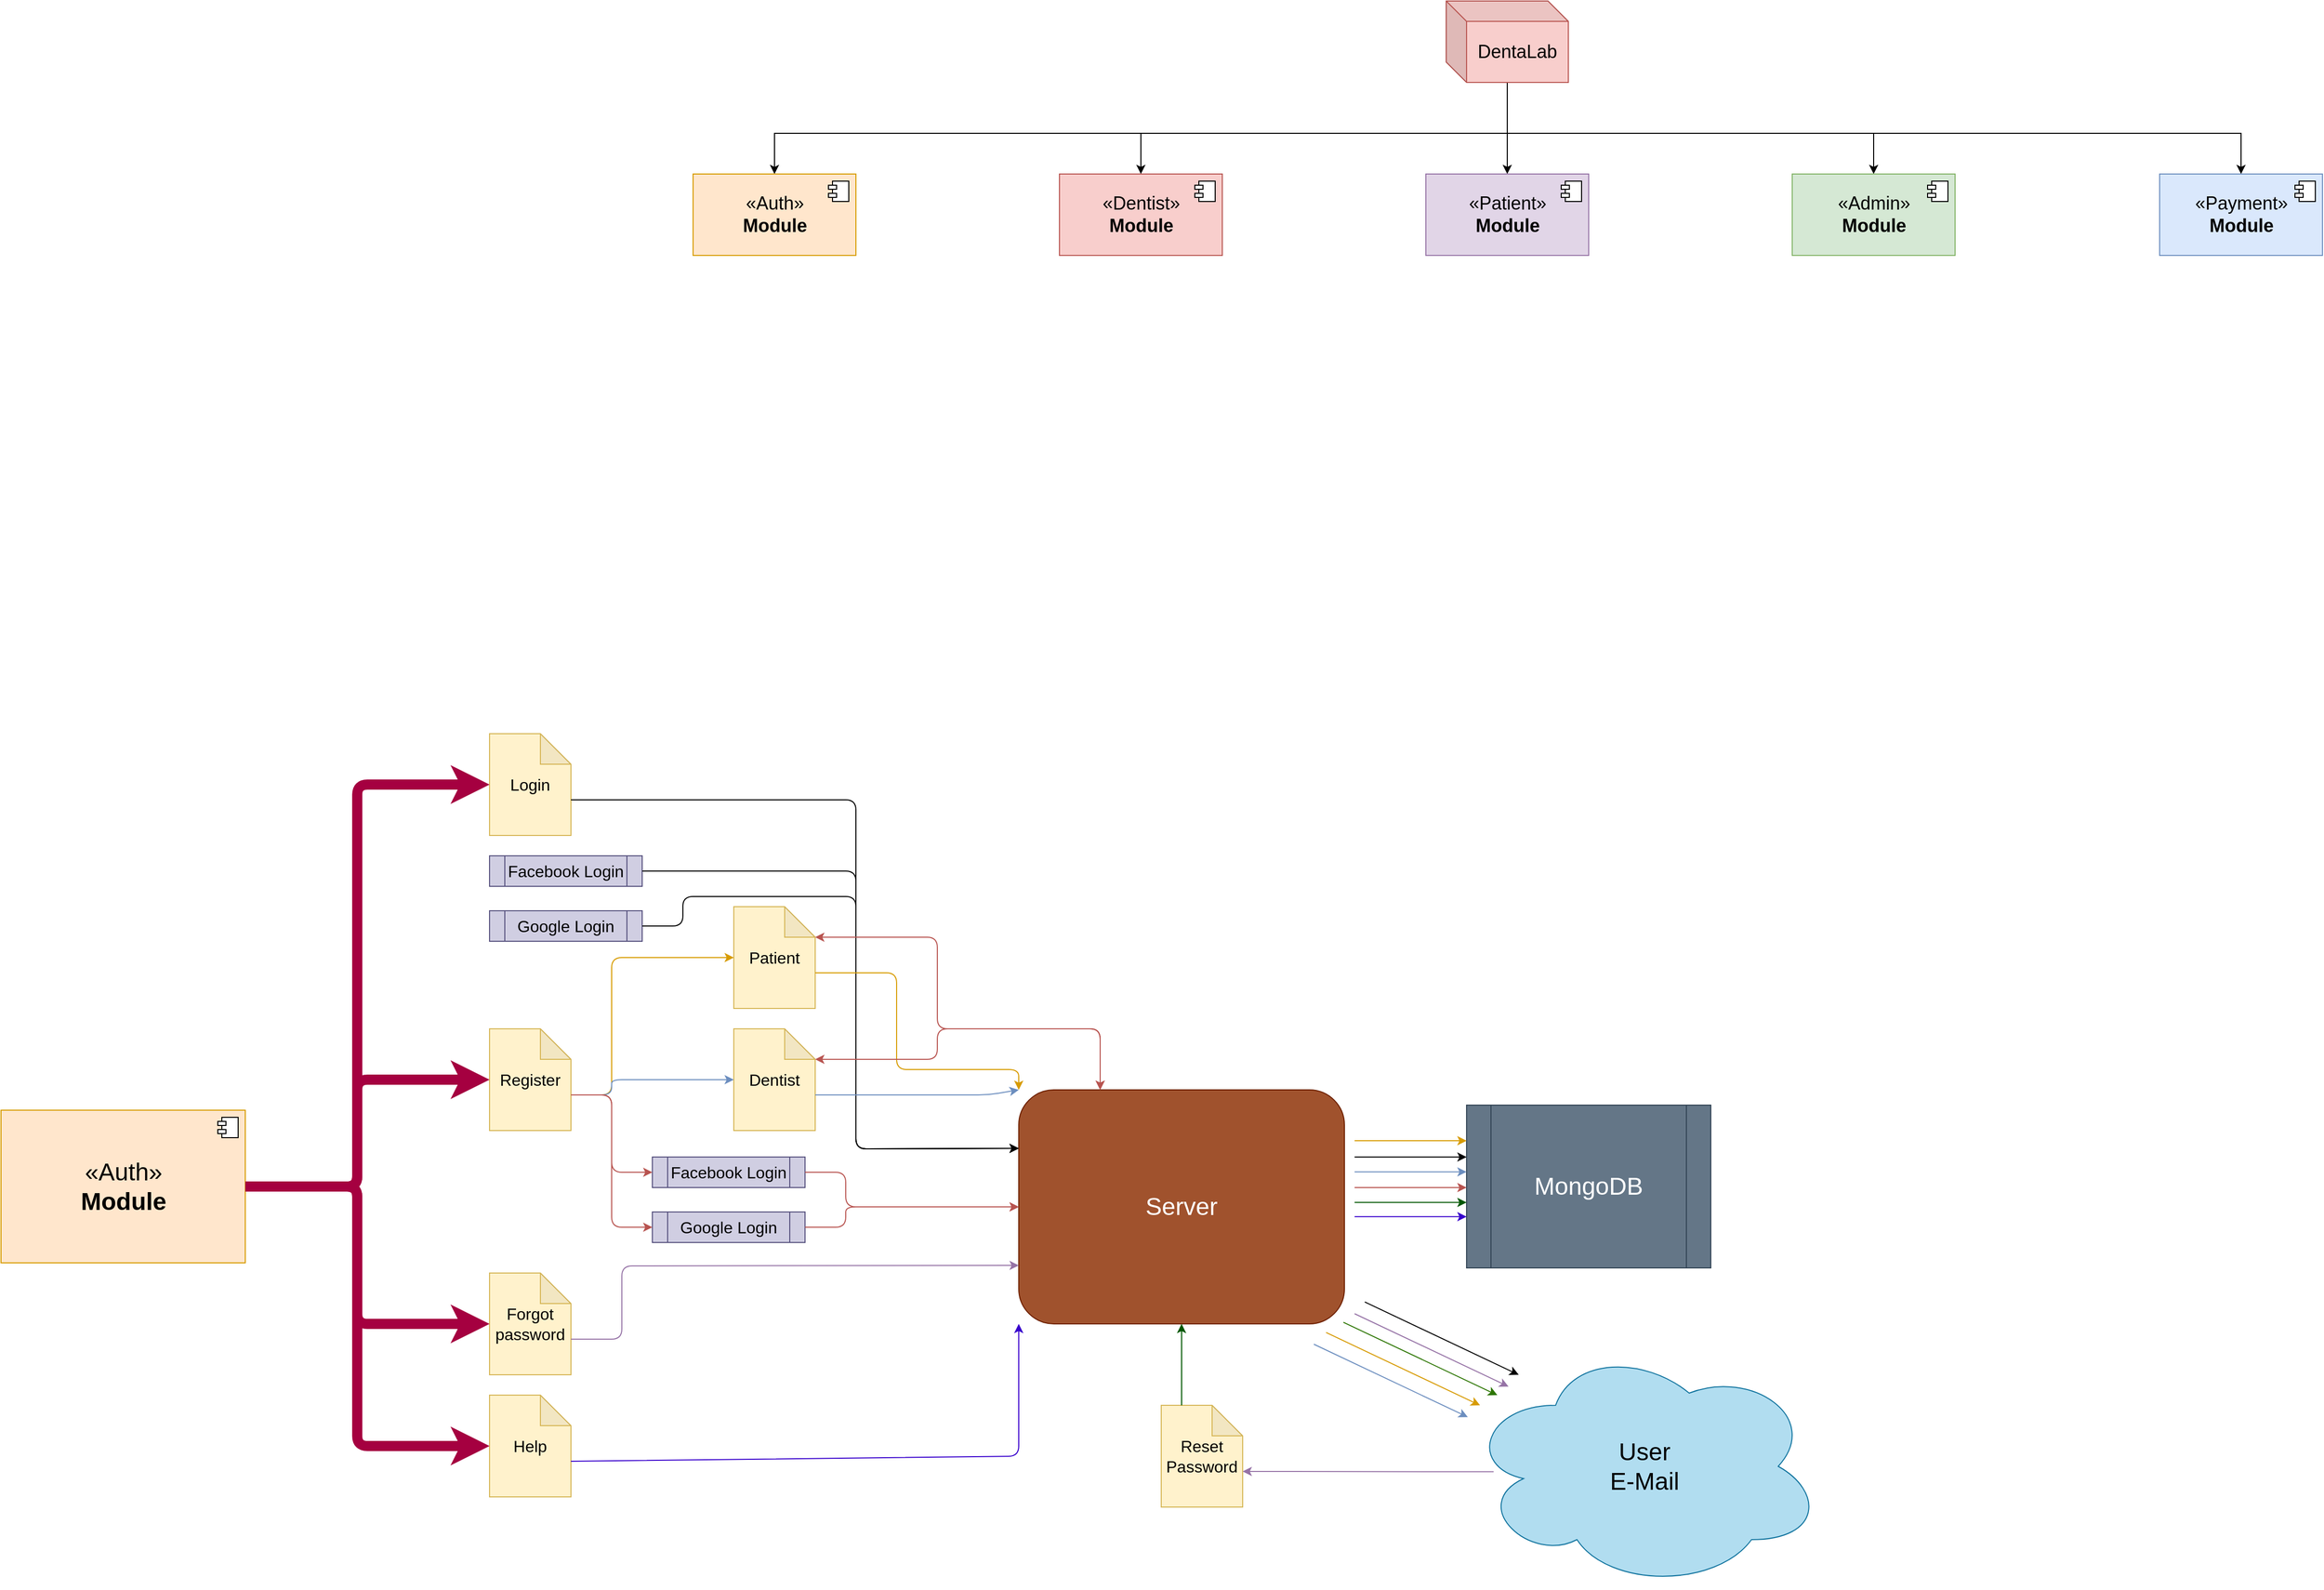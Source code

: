<mxfile version="14.4.3" type="device" pages="3"><diagram id="wpnVXEvTQQinVTo5fine" name="Project"><mxGraphModel dx="3991" dy="3308" grid="1" gridSize="10" guides="1" tooltips="1" connect="1" arrows="1" fold="1" page="1" pageScale="1" pageWidth="827" pageHeight="1169" math="0" shadow="0"><root><mxCell id="tcwKGHK5zl-G7dbNarkB-0"/><mxCell id="tcwKGHK5zl-G7dbNarkB-1" parent="tcwKGHK5zl-G7dbNarkB-0"/><mxCell id="6Qims2bzF0JAzvdI8ASz-0" style="edgeStyle=orthogonalEdgeStyle;rounded=0;orthogonalLoop=1;jettySize=auto;html=1;exitX=0.5;exitY=1;exitDx=0;exitDy=0;" parent="tcwKGHK5zl-G7dbNarkB-1" edge="1"><mxGeometry relative="1" as="geometry"><mxPoint x="-235" y="-960" as="sourcePoint"/><mxPoint x="-235" y="-960" as="targetPoint"/></mxGeometry></mxCell><mxCell id="6Qims2bzF0JAzvdI8ASz-1" style="edgeStyle=orthogonalEdgeStyle;rounded=0;orthogonalLoop=1;jettySize=auto;html=1;fontSize=18;entryX=0.5;entryY=0;entryDx=0;entryDy=0;" parent="tcwKGHK5zl-G7dbNarkB-1" source="6Qims2bzF0JAzvdI8ASz-6" target="6Qims2bzF0JAzvdI8ASz-7" edge="1"><mxGeometry relative="1" as="geometry"><mxPoint x="-280" y="-1040" as="targetPoint"/><Array as="points"><mxPoint x="270" y="-1080"/><mxPoint x="-290" y="-1080"/></Array></mxGeometry></mxCell><mxCell id="6Qims2bzF0JAzvdI8ASz-2" style="edgeStyle=orthogonalEdgeStyle;rounded=0;orthogonalLoop=1;jettySize=auto;html=1;fontSize=18;" parent="tcwKGHK5zl-G7dbNarkB-1" source="6Qims2bzF0JAzvdI8ASz-6" target="6Qims2bzF0JAzvdI8ASz-9" edge="1"><mxGeometry relative="1" as="geometry"><Array as="points"><mxPoint x="440" y="-1080"/><mxPoint x="80" y="-1080"/></Array></mxGeometry></mxCell><mxCell id="6Qims2bzF0JAzvdI8ASz-3" style="edgeStyle=orthogonalEdgeStyle;rounded=0;orthogonalLoop=1;jettySize=auto;html=1;fontSize=18;" parent="tcwKGHK5zl-G7dbNarkB-1" source="6Qims2bzF0JAzvdI8ASz-6" target="6Qims2bzF0JAzvdI8ASz-15" edge="1"><mxGeometry relative="1" as="geometry"><Array as="points"><mxPoint x="440" y="-1080"/><mxPoint x="440" y="-1080"/></Array></mxGeometry></mxCell><mxCell id="6Qims2bzF0JAzvdI8ASz-4" style="edgeStyle=orthogonalEdgeStyle;rounded=0;orthogonalLoop=1;jettySize=auto;html=1;fontSize=18;" parent="tcwKGHK5zl-G7dbNarkB-1" source="6Qims2bzF0JAzvdI8ASz-6" target="6Qims2bzF0JAzvdI8ASz-11" edge="1"><mxGeometry relative="1" as="geometry"><Array as="points"><mxPoint x="440" y="-1080"/><mxPoint x="800" y="-1080"/></Array></mxGeometry></mxCell><mxCell id="6Qims2bzF0JAzvdI8ASz-5" style="edgeStyle=orthogonalEdgeStyle;rounded=0;orthogonalLoop=1;jettySize=auto;html=1;fontSize=18;" parent="tcwKGHK5zl-G7dbNarkB-1" source="6Qims2bzF0JAzvdI8ASz-6" target="6Qims2bzF0JAzvdI8ASz-13" edge="1"><mxGeometry relative="1" as="geometry"><Array as="points"><mxPoint x="440" y="-1080"/><mxPoint x="1161" y="-1080"/></Array></mxGeometry></mxCell><mxCell id="6Qims2bzF0JAzvdI8ASz-6" value="&lt;span style=&quot;font-size: 18px&quot;&gt;DentaLab&lt;/span&gt;" style="shape=cube;whiteSpace=wrap;html=1;boundedLbl=1;backgroundOutline=1;darkOpacity=0.05;darkOpacity2=0.1;fillColor=#f8cecc;strokeColor=#b85450;" parent="tcwKGHK5zl-G7dbNarkB-1" vertex="1"><mxGeometry x="380" y="-1210" width="120" height="80" as="geometry"/></mxCell><mxCell id="6Qims2bzF0JAzvdI8ASz-7" value="«Auth»&lt;br&gt;&lt;b&gt;Module&lt;/b&gt;" style="html=1;dropTarget=0;fontSize=18;fillColor=#ffe6cc;strokeColor=#d79b00;" parent="tcwKGHK5zl-G7dbNarkB-1" vertex="1"><mxGeometry x="-360" y="-1040" width="160" height="80" as="geometry"/></mxCell><mxCell id="6Qims2bzF0JAzvdI8ASz-8" value="" style="shape=module;jettyWidth=8;jettyHeight=4;" parent="6Qims2bzF0JAzvdI8ASz-7" vertex="1"><mxGeometry x="1" width="20" height="20" relative="1" as="geometry"><mxPoint x="-27" y="7" as="offset"/></mxGeometry></mxCell><mxCell id="6Qims2bzF0JAzvdI8ASz-9" value="«Dentist»&lt;br&gt;&lt;b&gt;Module&lt;/b&gt;" style="html=1;dropTarget=0;fontSize=18;fillColor=#f8cecc;strokeColor=#b85450;" parent="tcwKGHK5zl-G7dbNarkB-1" vertex="1"><mxGeometry y="-1040" width="160" height="80" as="geometry"/></mxCell><mxCell id="6Qims2bzF0JAzvdI8ASz-10" value="" style="shape=module;jettyWidth=8;jettyHeight=4;" parent="6Qims2bzF0JAzvdI8ASz-9" vertex="1"><mxGeometry x="1" width="20" height="20" relative="1" as="geometry"><mxPoint x="-27" y="7" as="offset"/></mxGeometry></mxCell><mxCell id="6Qims2bzF0JAzvdI8ASz-11" value="«Admin»&lt;br&gt;&lt;b&gt;Module&lt;/b&gt;" style="html=1;dropTarget=0;fontSize=18;fillColor=#d5e8d4;strokeColor=#82b366;" parent="tcwKGHK5zl-G7dbNarkB-1" vertex="1"><mxGeometry x="720" y="-1040" width="160" height="80" as="geometry"/></mxCell><mxCell id="6Qims2bzF0JAzvdI8ASz-12" value="" style="shape=module;jettyWidth=8;jettyHeight=4;" parent="6Qims2bzF0JAzvdI8ASz-11" vertex="1"><mxGeometry x="1" width="20" height="20" relative="1" as="geometry"><mxPoint x="-27" y="7" as="offset"/></mxGeometry></mxCell><mxCell id="6Qims2bzF0JAzvdI8ASz-13" value="«Payment»&lt;br&gt;&lt;b&gt;Module&lt;/b&gt;" style="html=1;dropTarget=0;fontSize=18;fillColor=#dae8fc;strokeColor=#6c8ebf;" parent="tcwKGHK5zl-G7dbNarkB-1" vertex="1"><mxGeometry x="1081" y="-1040" width="160" height="80" as="geometry"/></mxCell><mxCell id="6Qims2bzF0JAzvdI8ASz-14" value="" style="shape=module;jettyWidth=8;jettyHeight=4;" parent="6Qims2bzF0JAzvdI8ASz-13" vertex="1"><mxGeometry x="1" width="20" height="20" relative="1" as="geometry"><mxPoint x="-27" y="7" as="offset"/></mxGeometry></mxCell><mxCell id="6Qims2bzF0JAzvdI8ASz-15" value="«Patient»&lt;br&gt;&lt;b&gt;Module&lt;/b&gt;" style="html=1;dropTarget=0;fontSize=18;fillColor=#e1d5e7;strokeColor=#9673a6;" parent="tcwKGHK5zl-G7dbNarkB-1" vertex="1"><mxGeometry x="360" y="-1040" width="160" height="80" as="geometry"/></mxCell><mxCell id="6Qims2bzF0JAzvdI8ASz-16" value="" style="shape=module;jettyWidth=8;jettyHeight=4;" parent="6Qims2bzF0JAzvdI8ASz-15" vertex="1"><mxGeometry x="1" width="20" height="20" relative="1" as="geometry"><mxPoint x="-27" y="7" as="offset"/></mxGeometry></mxCell><mxCell id="GJ9_ozroX575Ta9q-pxw-35" value="&lt;font style=&quot;font-size: 16px;&quot;&gt;Login&lt;/font&gt;" style="shape=note;whiteSpace=wrap;html=1;backgroundOutline=1;darkOpacity=0.05;fillColor=#fff2cc;fontSize=16;align=center;strokeColor=#d6b656;" vertex="1" parent="tcwKGHK5zl-G7dbNarkB-1"><mxGeometry x="-560" y="-490" width="80" height="100" as="geometry"/></mxCell><mxCell id="GJ9_ozroX575Ta9q-pxw-36" value="Register" style="shape=note;whiteSpace=wrap;html=1;backgroundOutline=1;darkOpacity=0.05;fillColor=#fff2cc;fontSize=16;align=center;strokeColor=#d6b656;" vertex="1" parent="tcwKGHK5zl-G7dbNarkB-1"><mxGeometry x="-560" y="-200" width="80" height="100" as="geometry"/></mxCell><mxCell id="GJ9_ozroX575Ta9q-pxw-37" value="Patient" style="shape=note;whiteSpace=wrap;html=1;backgroundOutline=1;darkOpacity=0.05;fillColor=#fff2cc;fontSize=16;align=center;strokeColor=#d6b656;" vertex="1" parent="tcwKGHK5zl-G7dbNarkB-1"><mxGeometry x="-320" y="-320" width="80" height="100" as="geometry"/></mxCell><mxCell id="GJ9_ozroX575Ta9q-pxw-38" value="Dentist" style="shape=note;whiteSpace=wrap;html=1;backgroundOutline=1;darkOpacity=0.05;fillColor=#fff2cc;fontSize=16;align=center;strokeColor=#d6b656;" vertex="1" parent="tcwKGHK5zl-G7dbNarkB-1"><mxGeometry x="-320" y="-200" width="80" height="100" as="geometry"/></mxCell><mxCell id="GJ9_ozroX575Ta9q-pxw-39" value="Forgot&lt;br style=&quot;font-size: 16px;&quot;&gt;password" style="shape=note;whiteSpace=wrap;html=1;backgroundOutline=1;darkOpacity=0.05;fillColor=#fff2cc;fontSize=16;align=center;strokeColor=#d6b656;" vertex="1" parent="tcwKGHK5zl-G7dbNarkB-1"><mxGeometry x="-560" y="40" width="80" height="100" as="geometry"/></mxCell><mxCell id="GJ9_ozroX575Ta9q-pxw-40" value="Reset&lt;br style=&quot;font-size: 16px;&quot;&gt;Password" style="shape=note;whiteSpace=wrap;html=1;backgroundOutline=1;darkOpacity=0.05;fillColor=#fff2cc;fontSize=16;align=center;strokeColor=#d6b656;" vertex="1" parent="tcwKGHK5zl-G7dbNarkB-1"><mxGeometry x="100" y="170" width="80" height="100" as="geometry"/></mxCell><mxCell id="GJ9_ozroX575Ta9q-pxw-41" value="Help" style="shape=note;whiteSpace=wrap;html=1;backgroundOutline=1;darkOpacity=0.05;fillColor=#fff2cc;fontSize=16;align=center;strokeColor=#d6b656;" vertex="1" parent="tcwKGHK5zl-G7dbNarkB-1"><mxGeometry x="-560" y="160" width="80" height="100" as="geometry"/></mxCell><mxCell id="GJ9_ozroX575Ta9q-pxw-43" value="&lt;font style=&quot;font-size: 24px&quot;&gt;User&lt;br&gt;E-Mail&lt;/font&gt;" style="ellipse;shape=cloud;whiteSpace=wrap;html=1;fillColor=#b1ddf0;fontSize=14;align=center;strokeColor=#10739e;" vertex="1" parent="tcwKGHK5zl-G7dbNarkB-1"><mxGeometry x="400" y="110" width="350" height="240" as="geometry"/></mxCell><mxCell id="GJ9_ozroX575Ta9q-pxw-48" value="&lt;font style=&quot;font-size: 24px&quot;&gt;Server&lt;/font&gt;" style="rounded=1;whiteSpace=wrap;html=1;fillColor=#a0522d;fontSize=14;align=center;strokeColor=#6D1F00;fontColor=#ffffff;" vertex="1" parent="tcwKGHK5zl-G7dbNarkB-1"><mxGeometry x="-40" y="-140" width="320" height="230" as="geometry"/></mxCell><mxCell id="GJ9_ozroX575Ta9q-pxw-52" value="Facebook Login" style="shape=process;whiteSpace=wrap;html=1;backgroundOutline=1;fillColor=#d0cee2;fontSize=16;align=center;strokeColor=#56517e;" vertex="1" parent="tcwKGHK5zl-G7dbNarkB-1"><mxGeometry x="-400" y="-74" width="150" height="30" as="geometry"/></mxCell><mxCell id="GJ9_ozroX575Ta9q-pxw-53" value="Google Login" style="shape=process;whiteSpace=wrap;html=1;backgroundOutline=1;fillColor=#d0cee2;fontSize=16;align=center;strokeColor=#56517e;" vertex="1" parent="tcwKGHK5zl-G7dbNarkB-1"><mxGeometry x="-400" y="-20" width="150" height="30" as="geometry"/></mxCell><mxCell id="GJ9_ozroX575Ta9q-pxw-65" value="&lt;font style=&quot;font-size: 24px&quot;&gt;MongoDB&lt;/font&gt;" style="shape=process;whiteSpace=wrap;html=1;backgroundOutline=1;fillColor=#647687;strokeColor=#314354;fontColor=#ffffff;" vertex="1" parent="tcwKGHK5zl-G7dbNarkB-1"><mxGeometry x="400" y="-125" width="240" height="160" as="geometry"/></mxCell><mxCell id="GJ9_ozroX575Ta9q-pxw-70" value="&lt;font style=&quot;font-size: 24px&quot;&gt;«Auth»&lt;br&gt;&lt;b&gt;Module&lt;/b&gt;&lt;/font&gt;" style="html=1;dropTarget=0;fontSize=18;fillColor=#ffe6cc;strokeColor=#d79b00;" vertex="1" parent="tcwKGHK5zl-G7dbNarkB-1"><mxGeometry x="-1040" y="-120" width="240" height="150" as="geometry"/></mxCell><mxCell id="GJ9_ozroX575Ta9q-pxw-71" value="" style="shape=module;jettyWidth=8;jettyHeight=4;" vertex="1" parent="GJ9_ozroX575Ta9q-pxw-70"><mxGeometry x="1" width="20" height="20" relative="1" as="geometry"><mxPoint x="-27" y="7" as="offset"/></mxGeometry></mxCell><mxCell id="GJ9_ozroX575Ta9q-pxw-85" value="" style="endArrow=classic;html=1;exitX=0;exitY=0;exitDx=80;exitDy=65;exitPerimeter=0;entryX=0;entryY=0.5;entryDx=0;entryDy=0;entryPerimeter=0;fillColor=#ffe6cc;strokeColor=#d79b00;fontSize=16;" edge="1" parent="tcwKGHK5zl-G7dbNarkB-1" source="GJ9_ozroX575Ta9q-pxw-36" target="GJ9_ozroX575Ta9q-pxw-37"><mxGeometry width="50" height="50" relative="1" as="geometry"><mxPoint x="-430" y="-90" as="sourcePoint"/><mxPoint x="-360" y="-130" as="targetPoint"/><Array as="points"><mxPoint x="-440" y="-135"/><mxPoint x="-440" y="-270"/></Array></mxGeometry></mxCell><mxCell id="GJ9_ozroX575Ta9q-pxw-86" value="" style="endArrow=classic;html=1;exitX=0;exitY=0;exitDx=80;exitDy=65;exitPerimeter=0;entryX=0;entryY=0.5;entryDx=0;entryDy=0;entryPerimeter=0;fillColor=#dae8fc;strokeColor=#6c8ebf;fontSize=16;" edge="1" parent="tcwKGHK5zl-G7dbNarkB-1" source="GJ9_ozroX575Ta9q-pxw-36" target="GJ9_ozroX575Ta9q-pxw-38"><mxGeometry width="50" height="50" relative="1" as="geometry"><mxPoint x="-430" y="-140" as="sourcePoint"/><mxPoint x="-380" y="-190" as="targetPoint"/><Array as="points"><mxPoint x="-440" y="-135"/><mxPoint x="-440" y="-150"/></Array></mxGeometry></mxCell><mxCell id="GJ9_ozroX575Ta9q-pxw-87" value="" style="endArrow=classic;html=1;exitX=0;exitY=0;exitDx=80;exitDy=65;exitPerimeter=0;entryX=0;entryY=0.5;entryDx=0;entryDy=0;fillColor=#f8cecc;strokeColor=#b85450;fontSize=16;" edge="1" parent="tcwKGHK5zl-G7dbNarkB-1" source="GJ9_ozroX575Ta9q-pxw-36" target="GJ9_ozroX575Ta9q-pxw-52"><mxGeometry width="50" height="50" relative="1" as="geometry"><mxPoint x="-430" y="-140" as="sourcePoint"/><mxPoint x="-380" y="-190" as="targetPoint"/><Array as="points"><mxPoint x="-440" y="-135"/><mxPoint x="-440" y="-59"/></Array></mxGeometry></mxCell><mxCell id="GJ9_ozroX575Ta9q-pxw-88" value="" style="endArrow=classic;html=1;exitX=0;exitY=0;exitDx=80;exitDy=65;exitPerimeter=0;entryX=0;entryY=0.5;entryDx=0;entryDy=0;fillColor=#f8cecc;strokeColor=#b85450;fontSize=16;" edge="1" parent="tcwKGHK5zl-G7dbNarkB-1" source="GJ9_ozroX575Ta9q-pxw-36" target="GJ9_ozroX575Ta9q-pxw-53"><mxGeometry width="50" height="50" relative="1" as="geometry"><mxPoint x="-430" y="-140" as="sourcePoint"/><mxPoint x="-380" y="-190" as="targetPoint"/><Array as="points"><mxPoint x="-440" y="-135"/><mxPoint x="-440" y="-5"/></Array></mxGeometry></mxCell><mxCell id="GJ9_ozroX575Ta9q-pxw-89" value="" style="endArrow=classic;html=1;exitX=1;exitY=0.5;exitDx=0;exitDy=0;entryX=0;entryY=0.5;entryDx=0;entryDy=0;fillColor=#f8cecc;strokeColor=#b85450;" edge="1" parent="tcwKGHK5zl-G7dbNarkB-1" source="GJ9_ozroX575Ta9q-pxw-52" target="GJ9_ozroX575Ta9q-pxw-48"><mxGeometry width="50" height="50" relative="1" as="geometry"><mxPoint x="-250" y="-60" as="sourcePoint"/><mxPoint x="-170" y="16" as="targetPoint"/><Array as="points"><mxPoint x="-210" y="-59"/><mxPoint x="-210" y="-25"/></Array></mxGeometry></mxCell><mxCell id="GJ9_ozroX575Ta9q-pxw-90" value="" style="endArrow=classic;html=1;exitX=1;exitY=0.5;exitDx=0;exitDy=0;entryX=0;entryY=0.5;entryDx=0;entryDy=0;fillColor=#f8cecc;strokeColor=#b85450;" edge="1" parent="tcwKGHK5zl-G7dbNarkB-1" source="GJ9_ozroX575Ta9q-pxw-53" target="GJ9_ozroX575Ta9q-pxw-48"><mxGeometry width="50" height="50" relative="1" as="geometry"><mxPoint x="-240" y="-49" as="sourcePoint"/><mxPoint x="10" y="-15" as="targetPoint"/><Array as="points"><mxPoint x="-210" y="-5"/><mxPoint x="-210" y="-25"/></Array></mxGeometry></mxCell><mxCell id="GJ9_ozroX575Ta9q-pxw-91" value="" style="endArrow=classic;html=1;exitX=0;exitY=0;exitDx=80;exitDy=65;exitPerimeter=0;entryX=0;entryY=0.75;entryDx=0;entryDy=0;fillColor=#e1d5e7;strokeColor=#9673a6;" edge="1" parent="tcwKGHK5zl-G7dbNarkB-1" source="GJ9_ozroX575Ta9q-pxw-39" target="GJ9_ozroX575Ta9q-pxw-48"><mxGeometry width="50" height="50" relative="1" as="geometry"><mxPoint x="-330" y="100" as="sourcePoint"/><mxPoint x="-280" y="50" as="targetPoint"/><Array as="points"><mxPoint x="-430" y="105"/><mxPoint x="-430" y="33"/></Array></mxGeometry></mxCell><mxCell id="GJ9_ozroX575Ta9q-pxw-93" value="Facebook Login" style="shape=process;whiteSpace=wrap;html=1;backgroundOutline=1;fillColor=#d0cee2;fontSize=16;align=center;strokeColor=#56517e;" vertex="1" parent="tcwKGHK5zl-G7dbNarkB-1"><mxGeometry x="-560" y="-370" width="150" height="30" as="geometry"/></mxCell><mxCell id="GJ9_ozroX575Ta9q-pxw-94" value="Google Login" style="shape=process;whiteSpace=wrap;html=1;backgroundOutline=1;fillColor=#d0cee2;fontSize=16;align=center;strokeColor=#56517e;" vertex="1" parent="tcwKGHK5zl-G7dbNarkB-1"><mxGeometry x="-560" y="-316" width="150" height="30" as="geometry"/></mxCell><mxCell id="GJ9_ozroX575Ta9q-pxw-96" value="" style="endArrow=classic;html=1;exitX=0;exitY=0;exitDx=80;exitDy=65;exitPerimeter=0;entryX=0;entryY=0.25;entryDx=0;entryDy=0;" edge="1" parent="tcwKGHK5zl-G7dbNarkB-1" source="GJ9_ozroX575Ta9q-pxw-35" target="GJ9_ozroX575Ta9q-pxw-48"><mxGeometry width="50" height="50" relative="1" as="geometry"><mxPoint x="-550" y="-310" as="sourcePoint"/><mxPoint x="-500" y="-360" as="targetPoint"/><Array as="points"><mxPoint x="-200" y="-425"/><mxPoint x="-200" y="-82"/></Array></mxGeometry></mxCell><mxCell id="GJ9_ozroX575Ta9q-pxw-97" value="" style="endArrow=classic;html=1;exitX=1;exitY=0.5;exitDx=0;exitDy=0;entryX=0;entryY=0.25;entryDx=0;entryDy=0;" edge="1" parent="tcwKGHK5zl-G7dbNarkB-1" source="GJ9_ozroX575Ta9q-pxw-93" target="GJ9_ozroX575Ta9q-pxw-48"><mxGeometry width="50" height="50" relative="1" as="geometry"><mxPoint x="-550" y="-310" as="sourcePoint"/><mxPoint x="-500" y="-360" as="targetPoint"/><Array as="points"><mxPoint x="-200" y="-355"/><mxPoint x="-200" y="-82"/></Array></mxGeometry></mxCell><mxCell id="GJ9_ozroX575Ta9q-pxw-98" value="" style="endArrow=classic;html=1;exitX=1;exitY=0.5;exitDx=0;exitDy=0;entryX=0;entryY=0.25;entryDx=0;entryDy=0;" edge="1" parent="tcwKGHK5zl-G7dbNarkB-1" source="GJ9_ozroX575Ta9q-pxw-94" target="GJ9_ozroX575Ta9q-pxw-48"><mxGeometry width="50" height="50" relative="1" as="geometry"><mxPoint x="-430" y="-290" as="sourcePoint"/><mxPoint x="-120" y="-150" as="targetPoint"/><Array as="points"><mxPoint x="-370" y="-301"/><mxPoint x="-370" y="-330"/><mxPoint x="-200" y="-330"/><mxPoint x="-200" y="-82"/></Array></mxGeometry></mxCell><mxCell id="GJ9_ozroX575Ta9q-pxw-99" value="" style="endArrow=classic;html=1;exitX=0;exitY=0;exitDx=80;exitDy=65;exitPerimeter=0;fillColor=#ffe6cc;strokeColor=#d79b00;entryX=0;entryY=0;entryDx=0;entryDy=0;" edge="1" parent="tcwKGHK5zl-G7dbNarkB-1" source="GJ9_ozroX575Ta9q-pxw-37" target="GJ9_ozroX575Ta9q-pxw-48"><mxGeometry width="50" height="50" relative="1" as="geometry"><mxPoint x="-220" y="-260" as="sourcePoint"/><mxPoint x="-60" y="-395" as="targetPoint"/><Array as="points"><mxPoint x="-160" y="-255"/><mxPoint x="-160" y="-160"/><mxPoint x="-40" y="-160"/></Array></mxGeometry></mxCell><mxCell id="GJ9_ozroX575Ta9q-pxw-100" value="" style="endArrow=classic;html=1;exitX=0;exitY=0;exitDx=80;exitDy=65;exitPerimeter=0;fillColor=#dae8fc;strokeColor=#6c8ebf;entryX=0;entryY=0;entryDx=0;entryDy=0;" edge="1" parent="tcwKGHK5zl-G7dbNarkB-1" source="GJ9_ozroX575Ta9q-pxw-38" target="GJ9_ozroX575Ta9q-pxw-48"><mxGeometry width="50" height="50" relative="1" as="geometry"><mxPoint x="-240" y="-140" as="sourcePoint"/><mxPoint x="-80" y="-155" as="targetPoint"/><Array as="points"><mxPoint x="-70" y="-135"/></Array></mxGeometry></mxCell><mxCell id="GJ9_ozroX575Ta9q-pxw-103" value="" style="endArrow=classic;startArrow=classic;html=1;exitX=0.25;exitY=0;exitDx=0;exitDy=0;entryX=0;entryY=0;entryDx=80;entryDy=30;entryPerimeter=0;fillColor=#f8cecc;strokeColor=#b85450;" edge="1" parent="tcwKGHK5zl-G7dbNarkB-1" source="GJ9_ozroX575Ta9q-pxw-48" target="GJ9_ozroX575Ta9q-pxw-37"><mxGeometry width="50" height="50" relative="1" as="geometry"><mxPoint x="-500" y="-70" as="sourcePoint"/><mxPoint x="-450" y="-120" as="targetPoint"/><Array as="points"><mxPoint x="40" y="-200"/><mxPoint x="-120" y="-200"/><mxPoint x="-120" y="-290"/></Array></mxGeometry></mxCell><mxCell id="GJ9_ozroX575Ta9q-pxw-104" value="" style="endArrow=classic;startArrow=classic;html=1;exitX=0.25;exitY=0;exitDx=0;exitDy=0;entryX=0;entryY=0;entryDx=80;entryDy=30;entryPerimeter=0;fillColor=#f8cecc;strokeColor=#b85450;" edge="1" parent="tcwKGHK5zl-G7dbNarkB-1" source="GJ9_ozroX575Ta9q-pxw-48" target="GJ9_ozroX575Ta9q-pxw-38"><mxGeometry width="50" height="50" relative="1" as="geometry"><mxPoint x="-500" y="-70" as="sourcePoint"/><mxPoint x="-450" y="-120" as="targetPoint"/><Array as="points"><mxPoint x="40" y="-200"/><mxPoint x="-120" y="-200"/><mxPoint x="-120" y="-170"/></Array></mxGeometry></mxCell><mxCell id="GJ9_ozroX575Ta9q-pxw-105" value="" style="endArrow=classic;html=1;fillColor=#60a917;strokeColor=#2D7600;exitX=1;exitY=1;exitDx=0;exitDy=0;" edge="1" parent="tcwKGHK5zl-G7dbNarkB-1"><mxGeometry width="50" height="50" relative="1" as="geometry"><mxPoint x="279" y="88.43" as="sourcePoint"/><mxPoint x="430.242" y="160.001" as="targetPoint"/><Array as="points"/></mxGeometry></mxCell><mxCell id="GJ9_ozroX575Ta9q-pxw-106" value="" style="endArrow=classic;html=1;fillColor=#008a00;strokeColor=#005700;" edge="1" parent="tcwKGHK5zl-G7dbNarkB-1"><mxGeometry width="50" height="50" relative="1" as="geometry"><mxPoint x="290" y="-29.34" as="sourcePoint"/><mxPoint x="400" y="-29.34" as="targetPoint"/><Array as="points"/></mxGeometry></mxCell><mxCell id="GJ9_ozroX575Ta9q-pxw-107" value="" style="endArrow=classic;html=1;fillColor=#e1d5e7;strokeColor=#9673a6;exitX=0.076;exitY=0.522;exitDx=0;exitDy=0;exitPerimeter=0;entryX=0;entryY=0;entryDx=80;entryDy=65;entryPerimeter=0;" edge="1" parent="tcwKGHK5zl-G7dbNarkB-1" source="GJ9_ozroX575Ta9q-pxw-43" target="GJ9_ozroX575Ta9q-pxw-40"><mxGeometry width="50" height="50" relative="1" as="geometry"><mxPoint x="290" y="100" as="sourcePoint"/><mxPoint x="441.26" y="171.553" as="targetPoint"/><Array as="points"/></mxGeometry></mxCell><mxCell id="GJ9_ozroX575Ta9q-pxw-108" value="" style="endArrow=classic;html=1;fillColor=#008a00;strokeColor=#005700;entryX=0.5;entryY=1;entryDx=0;entryDy=0;" edge="1" parent="tcwKGHK5zl-G7dbNarkB-1" target="GJ9_ozroX575Ta9q-pxw-48"><mxGeometry width="50" height="50" relative="1" as="geometry"><mxPoint x="120" y="170" as="sourcePoint"/><mxPoint x="180" y="245" as="targetPoint"/><Array as="points"/></mxGeometry></mxCell><mxCell id="GJ9_ozroX575Ta9q-pxw-109" value="" style="endArrow=classic;html=1;exitX=0;exitY=0;exitDx=80;exitDy=65;exitPerimeter=0;entryX=0;entryY=1;entryDx=0;entryDy=0;fillColor=#6a00ff;strokeColor=#3700CC;" edge="1" parent="tcwKGHK5zl-G7dbNarkB-1" source="GJ9_ozroX575Ta9q-pxw-41" target="GJ9_ozroX575Ta9q-pxw-48"><mxGeometry width="50" height="50" relative="1" as="geometry"><mxPoint x="-450" y="330" as="sourcePoint"/><mxPoint x="-400" y="280" as="targetPoint"/><Array as="points"><mxPoint x="-40" y="220"/></Array></mxGeometry></mxCell><mxCell id="GJ9_ozroX575Ta9q-pxw-111" value="" style="endArrow=classic;html=1;fillColor=#6a00ff;strokeColor=#3700CC;" edge="1" parent="tcwKGHK5zl-G7dbNarkB-1"><mxGeometry width="50" height="50" relative="1" as="geometry"><mxPoint x="290" y="-15.34" as="sourcePoint"/><mxPoint x="400" y="-15.34" as="targetPoint"/><Array as="points"/></mxGeometry></mxCell><mxCell id="GJ9_ozroX575Ta9q-pxw-112" value="" style="endArrow=classic;html=1;fillColor=#f8cecc;strokeColor=#b85450;" edge="1" parent="tcwKGHK5zl-G7dbNarkB-1"><mxGeometry width="50" height="50" relative="1" as="geometry"><mxPoint x="290" y="-44.0" as="sourcePoint"/><mxPoint x="400" y="-44.0" as="targetPoint"/><Array as="points"/></mxGeometry></mxCell><mxCell id="GJ9_ozroX575Ta9q-pxw-113" value="" style="endArrow=classic;html=1;fillColor=#dae8fc;strokeColor=#6c8ebf;" edge="1" parent="tcwKGHK5zl-G7dbNarkB-1"><mxGeometry width="50" height="50" relative="1" as="geometry"><mxPoint x="290" y="-59.42" as="sourcePoint"/><mxPoint x="400" y="-59.42" as="targetPoint"/><Array as="points"/></mxGeometry></mxCell><mxCell id="GJ9_ozroX575Ta9q-pxw-114" value="" style="endArrow=classic;html=1;" edge="1" parent="tcwKGHK5zl-G7dbNarkB-1"><mxGeometry width="50" height="50" relative="1" as="geometry"><mxPoint x="290" y="-74.0" as="sourcePoint"/><mxPoint x="400" y="-74.0" as="targetPoint"/><Array as="points"/></mxGeometry></mxCell><mxCell id="GJ9_ozroX575Ta9q-pxw-115" value="" style="endArrow=classic;html=1;fillColor=#ffe6cc;strokeColor=#d79b00;" edge="1" parent="tcwKGHK5zl-G7dbNarkB-1"><mxGeometry width="50" height="50" relative="1" as="geometry"><mxPoint x="290" y="-90" as="sourcePoint"/><mxPoint x="400" y="-90" as="targetPoint"/><Array as="points"/></mxGeometry></mxCell><mxCell id="GJ9_ozroX575Ta9q-pxw-116" value="" style="endArrow=classic;html=1;fillColor=#ffe6cc;strokeColor=#d79b00;exitX=1;exitY=1;exitDx=0;exitDy=0;" edge="1" parent="tcwKGHK5zl-G7dbNarkB-1"><mxGeometry width="50" height="50" relative="1" as="geometry"><mxPoint x="262" y="98.43" as="sourcePoint"/><mxPoint x="413.242" y="170.001" as="targetPoint"/><Array as="points"/></mxGeometry></mxCell><mxCell id="GJ9_ozroX575Ta9q-pxw-117" value="" style="endArrow=classic;html=1;fillColor=#dae8fc;strokeColor=#6c8ebf;exitX=1;exitY=1;exitDx=0;exitDy=0;" edge="1" parent="tcwKGHK5zl-G7dbNarkB-1"><mxGeometry width="50" height="50" relative="1" as="geometry"><mxPoint x="250" y="110.0" as="sourcePoint"/><mxPoint x="401.242" y="181.571" as="targetPoint"/><Array as="points"/></mxGeometry></mxCell><mxCell id="GJ9_ozroX575Ta9q-pxw-118" value="" style="endArrow=classic;html=1;fillColor=#e1d5e7;strokeColor=#9673a6;exitX=1;exitY=1;exitDx=0;exitDy=0;" edge="1" parent="tcwKGHK5zl-G7dbNarkB-1"><mxGeometry width="50" height="50" relative="1" as="geometry"><mxPoint x="290" y="80" as="sourcePoint"/><mxPoint x="441.242" y="151.571" as="targetPoint"/><Array as="points"/></mxGeometry></mxCell><mxCell id="GJ9_ozroX575Ta9q-pxw-119" value="" style="endArrow=classic;html=1;exitX=1;exitY=1;exitDx=0;exitDy=0;" edge="1" parent="tcwKGHK5zl-G7dbNarkB-1"><mxGeometry width="50" height="50" relative="1" as="geometry"><mxPoint x="300" y="68.43" as="sourcePoint"/><mxPoint x="451.242" y="140.001" as="targetPoint"/><Array as="points"/></mxGeometry></mxCell><mxCell id="GJ9_ozroX575Ta9q-pxw-122" value="" style="endArrow=classic;html=1;strokeColor=#A50040;exitX=1;exitY=0.5;exitDx=0;exitDy=0;entryX=0;entryY=0.5;entryDx=0;entryDy=0;entryPerimeter=0;fillColor=#d80073;strokeWidth=10;" edge="1" parent="tcwKGHK5zl-G7dbNarkB-1" source="GJ9_ozroX575Ta9q-pxw-70" target="GJ9_ozroX575Ta9q-pxw-35"><mxGeometry width="50" height="50" relative="1" as="geometry"><mxPoint y="-100" as="sourcePoint"/><mxPoint x="50" y="-150" as="targetPoint"/><Array as="points"><mxPoint x="-690" y="-45"/><mxPoint x="-690" y="-440"/></Array></mxGeometry></mxCell><mxCell id="GJ9_ozroX575Ta9q-pxw-123" value="" style="endArrow=classic;html=1;strokeColor=#A50040;exitX=1;exitY=0.5;exitDx=0;exitDy=0;entryX=0;entryY=0.5;entryDx=0;entryDy=0;entryPerimeter=0;fillColor=#d80073;strokeWidth=10;" edge="1" parent="tcwKGHK5zl-G7dbNarkB-1" source="GJ9_ozroX575Ta9q-pxw-70" target="GJ9_ozroX575Ta9q-pxw-36"><mxGeometry width="50" height="50" relative="1" as="geometry"><mxPoint x="-790" y="-35" as="sourcePoint"/><mxPoint x="-550" y="-430" as="targetPoint"/><Array as="points"><mxPoint x="-690" y="-45"/><mxPoint x="-690" y="-150"/></Array></mxGeometry></mxCell><mxCell id="GJ9_ozroX575Ta9q-pxw-124" value="" style="endArrow=classic;html=1;strokeColor=#A50040;exitX=1;exitY=0.5;exitDx=0;exitDy=0;entryX=0;entryY=0.5;entryDx=0;entryDy=0;entryPerimeter=0;fillColor=#d80073;strokeWidth=10;" edge="1" parent="tcwKGHK5zl-G7dbNarkB-1" source="GJ9_ozroX575Ta9q-pxw-70" target="GJ9_ozroX575Ta9q-pxw-39"><mxGeometry width="50" height="50" relative="1" as="geometry"><mxPoint x="-400" y="-140" as="sourcePoint"/><mxPoint x="-350" y="-190" as="targetPoint"/><Array as="points"><mxPoint x="-690" y="-45"/><mxPoint x="-690" y="90"/></Array></mxGeometry></mxCell><mxCell id="GJ9_ozroX575Ta9q-pxw-125" value="" style="endArrow=classic;html=1;strokeColor=#A50040;entryX=0;entryY=0.5;entryDx=0;entryDy=0;entryPerimeter=0;exitX=1;exitY=0.5;exitDx=0;exitDy=0;fillColor=#d80073;strokeWidth=10;" edge="1" parent="tcwKGHK5zl-G7dbNarkB-1" source="GJ9_ozroX575Ta9q-pxw-70" target="GJ9_ozroX575Ta9q-pxw-41"><mxGeometry width="50" height="50" relative="1" as="geometry"><mxPoint x="-760" y="-10" as="sourcePoint"/><mxPoint x="-550" y="100" as="targetPoint"/><Array as="points"><mxPoint x="-690" y="-45"/><mxPoint x="-690" y="210"/></Array></mxGeometry></mxCell></root></mxGraphModel></diagram><diagram id="vifqe5oelcvgmCj6-8xp" name="AUTH"><mxGraphModel dx="8616" dy="4402" grid="1" gridSize="10" guides="1" tooltips="1" connect="1" arrows="1" fold="1" page="1" pageScale="1" pageWidth="827" pageHeight="1169" math="0" shadow="0"><root><mxCell id="0"/><mxCell id="1" parent="0"/><mxCell id="SlFlCj701k412OoLwHRb-4" style="edgeStyle=orthogonalEdgeStyle;rounded=0;orthogonalLoop=1;jettySize=auto;html=1;exitX=0.5;exitY=1;exitDx=0;exitDy=0;" parent="1" edge="1"><mxGeometry relative="1" as="geometry"><mxPoint x="-235" y="-960" as="sourcePoint"/><mxPoint x="-235" y="-960" as="targetPoint"/></mxGeometry></mxCell><mxCell id="SlFlCj701k412OoLwHRb-45" value="&lt;font style=&quot;font-size: 32px&quot;&gt;«Auth»&lt;br&gt;&lt;b&gt;Module&lt;/b&gt;&lt;/font&gt;" style="html=1;dropTarget=0;fontSize=18;fillColor=#ffe6cc;strokeColor=#d79b00;" parent="1" vertex="1"><mxGeometry x="-640" y="-1120" width="840" height="140" as="geometry"/></mxCell><mxCell id="SlFlCj701k412OoLwHRb-46" value="" style="shape=module;jettyWidth=8;jettyHeight=4;" parent="SlFlCj701k412OoLwHRb-45" vertex="1"><mxGeometry x="1" width="41" height="40" relative="1" as="geometry"><mxPoint x="-48" y="7" as="offset"/></mxGeometry></mxCell><mxCell id="SlFlCj701k412OoLwHRb-83" value="Fields" style="swimlane;fontStyle=0;childLayout=stackLayout;horizontal=1;startSize=26;fillColor=#ffe6cc;horizontalStack=0;resizeParent=1;resizeParentMax=0;resizeLast=0;collapsible=1;marginBottom=0;fontSize=14;strokeColor=#d79b00;" parent="1" vertex="1"><mxGeometry x="-640" y="-880" width="160" height="98" as="geometry"/></mxCell><mxCell id="SlFlCj701k412OoLwHRb-85" value="email || phone : String" style="text;strokeColor=#666666;fillColor=#f5f5f5;align=left;verticalAlign=middle;spacingLeft=4;spacingRight=4;overflow=hidden;rotatable=0;points=[[0,0.5],[1,0.5]];portConstraint=eastwest;fontColor=#333333;" parent="SlFlCj701k412OoLwHRb-83" vertex="1"><mxGeometry y="26" width="160" height="18" as="geometry"/></mxCell><mxCell id="SlFlCj701k412OoLwHRb-87" value="password : String" style="text;strokeColor=#666666;fillColor=#f5f5f5;align=left;verticalAlign=middle;spacingLeft=4;spacingRight=4;overflow=hidden;rotatable=0;points=[[0,0.5],[1,0.5]];portConstraint=eastwest;fontColor=#333333;" parent="SlFlCj701k412OoLwHRb-83" vertex="1"><mxGeometry y="44" width="160" height="18" as="geometry"/></mxCell><mxCell id="SlFlCj701k412OoLwHRb-88" value="role : String" style="text;strokeColor=#666666;fillColor=#f5f5f5;align=left;verticalAlign=middle;spacingLeft=4;spacingRight=4;overflow=hidden;rotatable=0;points=[[0,0.5],[1,0.5]];portConstraint=eastwest;fontColor=#333333;" parent="SlFlCj701k412OoLwHRb-83" vertex="1"><mxGeometry y="62" width="160" height="18" as="geometry"/></mxCell><mxCell id="SlFlCj701k412OoLwHRb-136" value="leng: String" style="text;strokeColor=#666666;fillColor=#f5f5f5;align=left;verticalAlign=middle;spacingLeft=4;spacingRight=4;overflow=hidden;rotatable=0;points=[[0,0.5],[1,0.5]];portConstraint=eastwest;fontColor=#333333;" parent="SlFlCj701k412OoLwHRb-83" vertex="1"><mxGeometry y="80" width="160" height="18" as="geometry"/></mxCell><mxCell id="SlFlCj701k412OoLwHRb-89" value="Login({})" style="swimlane;fontStyle=0;childLayout=stackLayout;horizontal=1;startSize=26;fillColor=#ffe6cc;horizontalStack=0;resizeParent=1;resizeParentMax=0;resizeLast=0;collapsible=1;marginBottom=0;fontSize=14;strokeColor=#d79b00;" parent="1" vertex="1"><mxGeometry x="-440" y="-850" width="160" height="98" as="geometry"/></mxCell><mxCell id="SlFlCj701k412OoLwHRb-90" value="email || phone : String" style="text;strokeColor=#666666;fillColor=#f5f5f5;align=left;verticalAlign=middle;spacingLeft=4;spacingRight=4;overflow=hidden;rotatable=0;points=[[0,0.5],[1,0.5]];portConstraint=eastwest;fontColor=#333333;" parent="SlFlCj701k412OoLwHRb-89" vertex="1"><mxGeometry y="26" width="160" height="18" as="geometry"/></mxCell><mxCell id="SlFlCj701k412OoLwHRb-91" value="password : String" style="text;strokeColor=#666666;fillColor=#f5f5f5;align=left;verticalAlign=middle;spacingLeft=4;spacingRight=4;overflow=hidden;rotatable=0;points=[[0,0.5],[1,0.5]];portConstraint=eastwest;fontColor=#333333;" parent="SlFlCj701k412OoLwHRb-89" vertex="1"><mxGeometry y="44" width="160" height="18" as="geometry"/></mxCell><mxCell id="SlFlCj701k412OoLwHRb-92" value="role : String" style="text;strokeColor=#666666;fillColor=#f5f5f5;align=left;verticalAlign=middle;spacingLeft=4;spacingRight=4;overflow=hidden;rotatable=0;points=[[0,0.5],[1,0.5]];portConstraint=eastwest;fontColor=#333333;" parent="SlFlCj701k412OoLwHRb-89" vertex="1"><mxGeometry y="62" width="160" height="18" as="geometry"/></mxCell><mxCell id="SlFlCj701k412OoLwHRb-114" value="leng: String" style="text;strokeColor=#666666;fillColor=#f5f5f5;align=left;verticalAlign=middle;spacingLeft=4;spacingRight=4;overflow=hidden;rotatable=0;points=[[0,0.5],[1,0.5]];portConstraint=eastwest;fontColor=#333333;" parent="SlFlCj701k412OoLwHRb-89" vertex="1"><mxGeometry y="80" width="160" height="18" as="geometry"/></mxCell><mxCell id="SlFlCj701k412OoLwHRb-93" value="LoginFacebook({})" style="swimlane;fontStyle=0;childLayout=stackLayout;horizontal=1;startSize=26;fillColor=#ffe6cc;horizontalStack=0;resizeParent=1;resizeParentMax=0;resizeLast=0;collapsible=1;marginBottom=0;fontSize=14;strokeColor=#d79b00;" parent="1" vertex="1"><mxGeometry x="-440" y="-730" width="160" height="134" as="geometry"/></mxCell><mxCell id="SlFlCj701k412OoLwHRb-94" value="email : String" style="text;strokeColor=#666666;fillColor=#f5f5f5;align=left;verticalAlign=middle;spacingLeft=4;spacingRight=4;overflow=hidden;rotatable=0;points=[[0,0.5],[1,0.5]];portConstraint=eastwest;fontColor=#333333;" parent="SlFlCj701k412OoLwHRb-93" vertex="1"><mxGeometry y="26" width="160" height="18" as="geometry"/></mxCell><mxCell id="SlFlCj701k412OoLwHRb-95" value="accessToken : String" style="text;strokeColor=#666666;fillColor=#f5f5f5;align=left;verticalAlign=middle;spacingLeft=4;spacingRight=4;overflow=hidden;rotatable=0;points=[[0,0.5],[1,0.5]];portConstraint=eastwest;fontColor=#333333;" parent="SlFlCj701k412OoLwHRb-93" vertex="1"><mxGeometry y="44" width="160" height="18" as="geometry"/></mxCell><mxCell id="SlFlCj701k412OoLwHRb-96" value="userID : String" style="text;strokeColor=#666666;fillColor=#f5f5f5;align=left;verticalAlign=middle;spacingLeft=4;spacingRight=4;overflow=hidden;rotatable=0;points=[[0,0.5],[1,0.5]];portConstraint=eastwest;fontColor=#333333;" parent="SlFlCj701k412OoLwHRb-93" vertex="1"><mxGeometry y="62" width="160" height="18" as="geometry"/></mxCell><mxCell id="SlFlCj701k412OoLwHRb-97" value="signedRequest: String" style="text;strokeColor=#666666;fillColor=#f5f5f5;align=left;verticalAlign=middle;spacingLeft=4;spacingRight=4;overflow=hidden;rotatable=0;points=[[0,0.5],[1,0.5]];portConstraint=eastwest;fontColor=#333333;" parent="SlFlCj701k412OoLwHRb-93" vertex="1"><mxGeometry y="80" width="160" height="18" as="geometry"/></mxCell><mxCell id="SlFlCj701k412OoLwHRb-98" value="fullname: String" style="text;strokeColor=#666666;fillColor=#f5f5f5;align=left;verticalAlign=middle;spacingLeft=4;spacingRight=4;overflow=hidden;rotatable=0;points=[[0,0.5],[1,0.5]];portConstraint=eastwest;fontColor=#333333;" parent="SlFlCj701k412OoLwHRb-93" vertex="1"><mxGeometry y="98" width="160" height="18" as="geometry"/></mxCell><mxCell id="SlFlCj701k412OoLwHRb-115" value="leng: String" style="text;strokeColor=#666666;fillColor=#f5f5f5;align=left;verticalAlign=middle;spacingLeft=4;spacingRight=4;overflow=hidden;rotatable=0;points=[[0,0.5],[1,0.5]];portConstraint=eastwest;fontColor=#333333;" parent="SlFlCj701k412OoLwHRb-93" vertex="1"><mxGeometry y="116" width="160" height="18" as="geometry"/></mxCell><mxCell id="SlFlCj701k412OoLwHRb-99" value="LoginGoogle({})" style="swimlane;fontStyle=0;childLayout=stackLayout;horizontal=1;startSize=26;fillColor=#ffe6cc;horizontalStack=0;resizeParent=1;resizeParentMax=0;resizeLast=0;collapsible=1;marginBottom=0;fontSize=14;strokeColor=#d79b00;" parent="1" vertex="1"><mxGeometry x="-440" y="-570" width="160" height="134" as="geometry"><mxRectangle x="-280" y="-620" width="130" height="26" as="alternateBounds"/></mxGeometry></mxCell><mxCell id="SlFlCj701k412OoLwHRb-100" value="email : String" style="text;strokeColor=#666666;fillColor=#f5f5f5;align=left;verticalAlign=middle;spacingLeft=4;spacingRight=4;overflow=hidden;rotatable=0;points=[[0,0.5],[1,0.5]];portConstraint=eastwest;fontColor=#333333;" parent="SlFlCj701k412OoLwHRb-99" vertex="1"><mxGeometry y="26" width="160" height="18" as="geometry"/></mxCell><mxCell id="SlFlCj701k412OoLwHRb-101" value="accessToken : String" style="text;strokeColor=#666666;fillColor=#f5f5f5;align=left;verticalAlign=middle;spacingLeft=4;spacingRight=4;overflow=hidden;rotatable=0;points=[[0,0.5],[1,0.5]];portConstraint=eastwest;fontColor=#333333;" parent="SlFlCj701k412OoLwHRb-99" vertex="1"><mxGeometry y="44" width="160" height="18" as="geometry"/></mxCell><mxCell id="SlFlCj701k412OoLwHRb-102" value="googleID : String" style="text;strokeColor=#666666;fillColor=#f5f5f5;align=left;verticalAlign=middle;spacingLeft=4;spacingRight=4;overflow=hidden;rotatable=0;points=[[0,0.5],[1,0.5]];portConstraint=eastwest;fontColor=#333333;" parent="SlFlCj701k412OoLwHRb-99" vertex="1"><mxGeometry y="62" width="160" height="18" as="geometry"/></mxCell><mxCell id="SlFlCj701k412OoLwHRb-103" value="signedRequest: String" style="text;strokeColor=#666666;fillColor=#f5f5f5;align=left;verticalAlign=middle;spacingLeft=4;spacingRight=4;overflow=hidden;rotatable=0;points=[[0,0.5],[1,0.5]];portConstraint=eastwest;fontColor=#333333;" parent="SlFlCj701k412OoLwHRb-99" vertex="1"><mxGeometry y="80" width="160" height="18" as="geometry"/></mxCell><mxCell id="SlFlCj701k412OoLwHRb-104" value="fullname: String" style="text;strokeColor=#666666;fillColor=#f5f5f5;align=left;verticalAlign=middle;spacingLeft=4;spacingRight=4;overflow=hidden;rotatable=0;points=[[0,0.5],[1,0.5]];portConstraint=eastwest;fontColor=#333333;" parent="SlFlCj701k412OoLwHRb-99" vertex="1"><mxGeometry y="98" width="160" height="18" as="geometry"/></mxCell><mxCell id="SlFlCj701k412OoLwHRb-116" value="leng: String" style="text;strokeColor=#666666;fillColor=#f5f5f5;align=left;verticalAlign=middle;spacingLeft=4;spacingRight=4;overflow=hidden;rotatable=0;points=[[0,0.5],[1,0.5]];portConstraint=eastwest;fontColor=#333333;" parent="SlFlCj701k412OoLwHRb-99" vertex="1"><mxGeometry y="116" width="160" height="18" as="geometry"/></mxCell><mxCell id="SlFlCj701k412OoLwHRb-108" value="Request" style="shape=process;whiteSpace=wrap;html=1;backgroundOutline=1;fillColor=#e51400;fontSize=14;align=center;strokeColor=#B20000;fontColor=#ffffff;" parent="1" vertex="1"><mxGeometry x="-460" y="-880" width="200" height="20" as="geometry"/></mxCell><mxCell id="SlFlCj701k412OoLwHRb-122" value="Response" style="swimlane;fontStyle=0;childLayout=stackLayout;horizontal=1;startSize=26;fillColor=#ffe6cc;horizontalStack=0;resizeParent=1;resizeParentMax=0;resizeLast=0;collapsible=1;marginBottom=0;fontSize=14;strokeColor=#d79b00;" parent="1" vertex="1"><mxGeometry x="-190" y="-670" width="130" height="98" as="geometry"/></mxCell><mxCell id="SlFlCj701k412OoLwHRb-123" value="auth : string" style="text;strokeColor=#666666;fillColor=#f5f5f5;align=left;verticalAlign=middle;spacingLeft=4;spacingRight=4;overflow=hidden;rotatable=0;points=[[0,0.5],[1,0.5]];portConstraint=eastwest;fontColor=#333333;" parent="SlFlCj701k412OoLwHRb-122" vertex="1"><mxGeometry y="26" width="130" height="18" as="geometry"/></mxCell><mxCell id="SlFlCj701k412OoLwHRb-124" value="user : {...}" style="text;strokeColor=#666666;fillColor=#f5f5f5;align=left;verticalAlign=middle;spacingLeft=4;spacingRight=4;overflow=hidden;rotatable=0;points=[[0,0.5],[1,0.5]];portConstraint=eastwest;fontColor=#333333;" parent="SlFlCj701k412OoLwHRb-122" vertex="1"><mxGeometry y="44" width="130" height="18" as="geometry"/></mxCell><mxCell id="SlFlCj701k412OoLwHRb-125" value="role : String" style="text;strokeColor=#666666;fillColor=#f5f5f5;align=left;verticalAlign=middle;spacingLeft=4;spacingRight=4;overflow=hidden;rotatable=0;points=[[0,0.5],[1,0.5]];portConstraint=eastwest;fontColor=#333333;" parent="SlFlCj701k412OoLwHRb-122" vertex="1"><mxGeometry y="62" width="130" height="18" as="geometry"/></mxCell><mxCell id="SlFlCj701k412OoLwHRb-126" value="leng: String" style="text;strokeColor=#666666;fillColor=#f5f5f5;align=left;verticalAlign=middle;spacingLeft=4;spacingRight=4;overflow=hidden;rotatable=0;points=[[0,0.5],[1,0.5]];portConstraint=eastwest;fontColor=#333333;" parent="SlFlCj701k412OoLwHRb-122" vertex="1"><mxGeometry y="80" width="130" height="18" as="geometry"/></mxCell><mxCell id="SlFlCj701k412OoLwHRb-133" value="LOGIN" style="shape=process;whiteSpace=wrap;html=1;backgroundOutline=1;fillColor=#fa6800;fontSize=14;align=center;strokeColor=#C73500;fontColor=#ffffff;" parent="1" vertex="1"><mxGeometry x="-640" y="-920" width="840" height="30" as="geometry"/></mxCell><mxCell id="SlFlCj701k412OoLwHRb-135" value="REGISTER" style="shape=process;whiteSpace=wrap;html=1;backgroundOutline=1;fillColor=#fa6800;fontSize=14;align=center;strokeColor=#C73500;fontColor=#ffffff;" parent="1" vertex="1"><mxGeometry x="-640" y="-330" width="840" height="30" as="geometry"/></mxCell><mxCell id="SlFlCj701k412OoLwHRb-137" value="Fields" style="swimlane;fontStyle=0;childLayout=stackLayout;horizontal=1;startSize=26;fillColor=#ffe6cc;horizontalStack=0;resizeParent=1;resizeParentMax=0;resizeLast=0;collapsible=1;marginBottom=0;fontSize=14;strokeColor=#d79b00;" parent="1" vertex="1"><mxGeometry x="-640" y="-290" width="190" height="340" as="geometry"/></mxCell><mxCell id="SlFlCj701k412OoLwHRb-138" value="fullname: String" style="text;strokeColor=#666666;fillColor=#f5f5f5;align=left;verticalAlign=middle;spacingLeft=4;spacingRight=4;overflow=hidden;rotatable=0;points=[[0,0.5],[1,0.5]];portConstraint=eastwest;fontColor=#333333;" parent="SlFlCj701k412OoLwHRb-137" vertex="1"><mxGeometry y="26" width="190" height="18" as="geometry"/></mxCell><mxCell id="SlFlCj701k412OoLwHRb-142" value="email: String" style="text;strokeColor=#666666;fillColor=#f5f5f5;align=left;verticalAlign=middle;spacingLeft=4;spacingRight=4;overflow=hidden;rotatable=0;points=[[0,0.5],[1,0.5]];portConstraint=eastwest;fontColor=#333333;" parent="SlFlCj701k412OoLwHRb-137" vertex="1"><mxGeometry y="44" width="190" height="18" as="geometry"/></mxCell><mxCell id="SlFlCj701k412OoLwHRb-139" value="phone: String" style="text;strokeColor=#666666;fillColor=#f5f5f5;align=left;verticalAlign=middle;spacingLeft=4;spacingRight=4;overflow=hidden;rotatable=0;points=[[0,0.5],[1,0.5]];portConstraint=eastwest;fontColor=#333333;" parent="SlFlCj701k412OoLwHRb-137" vertex="1"><mxGeometry y="62" width="190" height="18" as="geometry"/></mxCell><mxCell id="SlFlCj701k412OoLwHRb-143" value="password: String" style="text;strokeColor=#666666;fillColor=#f5f5f5;align=left;verticalAlign=middle;spacingLeft=4;spacingRight=4;overflow=hidden;rotatable=0;points=[[0,0.5],[1,0.5]];portConstraint=eastwest;fontColor=#333333;" parent="SlFlCj701k412OoLwHRb-137" vertex="1"><mxGeometry y="80" width="190" height="16" as="geometry"/></mxCell><mxCell id="SlFlCj701k412OoLwHRb-144" value="clinicName: String" style="text;strokeColor=#666666;fillColor=#f5f5f5;align=left;verticalAlign=middle;spacingLeft=4;spacingRight=4;overflow=hidden;rotatable=0;points=[[0,0.5],[1,0.5]];portConstraint=eastwest;fontColor=#333333;" parent="SlFlCj701k412OoLwHRb-137" vertex="1"><mxGeometry y="96" width="190" height="16" as="geometry"/></mxCell><mxCell id="SlFlCj701k412OoLwHRb-145" value="clinicAddress: String" style="text;strokeColor=#666666;fillColor=#f5f5f5;align=left;verticalAlign=middle;spacingLeft=4;spacingRight=4;overflow=hidden;rotatable=0;points=[[0,0.5],[1,0.5]];portConstraint=eastwest;fontColor=#333333;" parent="SlFlCj701k412OoLwHRb-137" vertex="1"><mxGeometry y="112" width="190" height="16" as="geometry"/></mxCell><mxCell id="SlFlCj701k412OoLwHRb-146" value="country: String" style="text;strokeColor=#666666;fillColor=#f5f5f5;align=left;verticalAlign=middle;spacingLeft=4;spacingRight=4;overflow=hidden;rotatable=0;points=[[0,0.5],[1,0.5]];portConstraint=eastwest;fontColor=#333333;" parent="SlFlCj701k412OoLwHRb-137" vertex="1"><mxGeometry y="128" width="190" height="16" as="geometry"/></mxCell><mxCell id="SlFlCj701k412OoLwHRb-147" value="state: String" style="text;strokeColor=#666666;fillColor=#f5f5f5;align=left;verticalAlign=middle;spacingLeft=4;spacingRight=4;overflow=hidden;rotatable=0;points=[[0,0.5],[1,0.5]];portConstraint=eastwest;fontColor=#333333;" parent="SlFlCj701k412OoLwHRb-137" vertex="1"><mxGeometry y="144" width="190" height="16" as="geometry"/></mxCell><mxCell id="SlFlCj701k412OoLwHRb-148" value="city: String" style="text;strokeColor=#666666;fillColor=#f5f5f5;align=left;verticalAlign=middle;spacingLeft=4;spacingRight=4;overflow=hidden;rotatable=0;points=[[0,0.5],[1,0.5]];portConstraint=eastwest;fontColor=#333333;" parent="SlFlCj701k412OoLwHRb-137" vertex="1"><mxGeometry y="160" width="190" height="16" as="geometry"/></mxCell><mxCell id="SlFlCj701k412OoLwHRb-149" value="experience: Number" style="text;strokeColor=#666666;fillColor=#f5f5f5;align=left;verticalAlign=middle;spacingLeft=4;spacingRight=4;overflow=hidden;rotatable=0;points=[[0,0.5],[1,0.5]];portConstraint=eastwest;fontColor=#333333;" parent="SlFlCj701k412OoLwHRb-137" vertex="1"><mxGeometry y="176" width="190" height="16" as="geometry"/></mxCell><mxCell id="SlFlCj701k412OoLwHRb-150" value="avatar: String" style="text;strokeColor=#666666;fillColor=#f5f5f5;align=left;verticalAlign=middle;spacingLeft=4;spacingRight=4;overflow=hidden;rotatable=0;points=[[0,0.5],[1,0.5]];portConstraint=eastwest;fontColor=#333333;" parent="SlFlCj701k412OoLwHRb-137" vertex="1"><mxGeometry y="192" width="190" height="16" as="geometry"/></mxCell><mxCell id="SlFlCj701k412OoLwHRb-151" value="facebookID: String" style="text;strokeColor=#666666;fillColor=#f5f5f5;align=left;verticalAlign=middle;spacingLeft=4;spacingRight=4;overflow=hidden;rotatable=0;points=[[0,0.5],[1,0.5]];portConstraint=eastwest;fontColor=#333333;" parent="SlFlCj701k412OoLwHRb-137" vertex="1"><mxGeometry y="208" width="190" height="16" as="geometry"/></mxCell><mxCell id="SlFlCj701k412OoLwHRb-152" value="googleID: String" style="text;strokeColor=#666666;fillColor=#f5f5f5;align=left;verticalAlign=middle;spacingLeft=4;spacingRight=4;overflow=hidden;rotatable=0;points=[[0,0.5],[1,0.5]];portConstraint=eastwest;fontColor=#333333;" parent="SlFlCj701k412OoLwHRb-137" vertex="1"><mxGeometry y="224" width="190" height="16" as="geometry"/></mxCell><mxCell id="SlFlCj701k412OoLwHRb-171" value="facebookAccessToken: String" style="text;strokeColor=#666666;fillColor=#f5f5f5;align=left;verticalAlign=middle;spacingLeft=4;spacingRight=4;overflow=hidden;rotatable=0;points=[[0,0.5],[1,0.5]];portConstraint=eastwest;fontColor=#333333;" parent="SlFlCj701k412OoLwHRb-137" vertex="1"><mxGeometry y="240" width="190" height="16" as="geometry"/></mxCell><mxCell id="SlFlCj701k412OoLwHRb-189" value="googleAccessToken&#10;: String" style="text;strokeColor=#666666;fillColor=#f5f5f5;align=left;verticalAlign=middle;spacingLeft=4;spacingRight=4;overflow=hidden;rotatable=0;points=[[0,0.5],[1,0.5]];portConstraint=eastwest;fontColor=#333333;" parent="SlFlCj701k412OoLwHRb-137" vertex="1"><mxGeometry y="256" width="190" height="16" as="geometry"/></mxCell><mxCell id="SlFlCj701k412OoLwHRb-307" value="createByDentist: Boolean" style="text;strokeColor=#666666;fillColor=#f5f5f5;align=left;verticalAlign=middle;spacingLeft=4;spacingRight=4;overflow=hidden;rotatable=0;points=[[0,0.5],[1,0.5]];portConstraint=eastwest;fontColor=#333333;" parent="SlFlCj701k412OoLwHRb-137" vertex="1"><mxGeometry y="272" width="190" height="16" as="geometry"/></mxCell><mxCell id="SlFlCj701k412OoLwHRb-308" value="createByRegister: Boolean" style="text;strokeColor=#666666;fillColor=#f5f5f5;align=left;verticalAlign=middle;spacingLeft=4;spacingRight=4;overflow=hidden;rotatable=0;points=[[0,0.5],[1,0.5]];portConstraint=eastwest;fontColor=#333333;" parent="SlFlCj701k412OoLwHRb-137" vertex="1"><mxGeometry y="288" width="190" height="16" as="geometry"/></mxCell><mxCell id="SlFlCj701k412OoLwHRb-140" value="role : String" style="text;strokeColor=#666666;fillColor=#f5f5f5;align=left;verticalAlign=middle;spacingLeft=4;spacingRight=4;overflow=hidden;rotatable=0;points=[[0,0.5],[1,0.5]];portConstraint=eastwest;fontColor=#333333;" parent="SlFlCj701k412OoLwHRb-137" vertex="1"><mxGeometry y="304" width="190" height="18" as="geometry"/></mxCell><mxCell id="SlFlCj701k412OoLwHRb-141" value="leng: String" style="text;strokeColor=#666666;fillColor=#f5f5f5;align=left;verticalAlign=middle;spacingLeft=4;spacingRight=4;overflow=hidden;rotatable=0;points=[[0,0.5],[1,0.5]];portConstraint=eastwest;fontColor=#333333;" parent="SlFlCj701k412OoLwHRb-137" vertex="1"><mxGeometry y="322" width="190" height="18" as="geometry"/></mxCell><mxCell id="SlFlCj701k412OoLwHRb-190" value="Register({})" style="swimlane;fontStyle=0;childLayout=stackLayout;horizontal=1;startSize=26;fillColor=#ffe6cc;horizontalStack=0;resizeParent=1;resizeParentMax=0;resizeLast=0;collapsible=1;marginBottom=0;fontSize=14;strokeColor=#d79b00;" parent="1" vertex="1"><mxGeometry x="-400" y="-260" width="160" height="228" as="geometry"/></mxCell><mxCell id="SlFlCj701k412OoLwHRb-199" value="fullname: String" style="text;strokeColor=#666666;fillColor=#f5f5f5;align=left;verticalAlign=middle;spacingLeft=4;spacingRight=4;overflow=hidden;rotatable=0;points=[[0,0.5],[1,0.5]];portConstraint=eastwest;fontColor=#333333;" parent="SlFlCj701k412OoLwHRb-190" vertex="1"><mxGeometry y="26" width="160" height="18" as="geometry"/></mxCell><mxCell id="SlFlCj701k412OoLwHRb-200" value="email: String" style="text;strokeColor=#666666;fillColor=#f5f5f5;align=left;verticalAlign=middle;spacingLeft=4;spacingRight=4;overflow=hidden;rotatable=0;points=[[0,0.5],[1,0.5]];portConstraint=eastwest;fontColor=#333333;" parent="SlFlCj701k412OoLwHRb-190" vertex="1"><mxGeometry y="44" width="160" height="18" as="geometry"/></mxCell><mxCell id="SlFlCj701k412OoLwHRb-201" value="phone: String" style="text;strokeColor=#666666;fillColor=#f5f5f5;align=left;verticalAlign=middle;spacingLeft=4;spacingRight=4;overflow=hidden;rotatable=0;points=[[0,0.5],[1,0.5]];portConstraint=eastwest;fontColor=#333333;" parent="SlFlCj701k412OoLwHRb-190" vertex="1"><mxGeometry y="62" width="160" height="18" as="geometry"/></mxCell><mxCell id="SlFlCj701k412OoLwHRb-202" value="password: String" style="text;strokeColor=#666666;fillColor=#f5f5f5;align=left;verticalAlign=middle;spacingLeft=4;spacingRight=4;overflow=hidden;rotatable=0;points=[[0,0.5],[1,0.5]];portConstraint=eastwest;fontColor=#333333;" parent="SlFlCj701k412OoLwHRb-190" vertex="1"><mxGeometry y="80" width="160" height="16" as="geometry"/></mxCell><mxCell id="SlFlCj701k412OoLwHRb-208" value="experience: Number" style="text;strokeColor=#666666;fillColor=#f5f5f5;align=left;verticalAlign=middle;spacingLeft=4;spacingRight=4;overflow=hidden;rotatable=0;points=[[0,0.5],[1,0.5]];portConstraint=eastwest;fontColor=#333333;" parent="SlFlCj701k412OoLwHRb-190" vertex="1"><mxGeometry y="96" width="160" height="16" as="geometry"/></mxCell><mxCell id="SlFlCj701k412OoLwHRb-207" value="city: String" style="text;strokeColor=#666666;fillColor=#f5f5f5;align=left;verticalAlign=middle;spacingLeft=4;spacingRight=4;overflow=hidden;rotatable=0;points=[[0,0.5],[1,0.5]];portConstraint=eastwest;fontColor=#333333;" parent="SlFlCj701k412OoLwHRb-190" vertex="1"><mxGeometry y="112" width="160" height="16" as="geometry"/></mxCell><mxCell id="SlFlCj701k412OoLwHRb-206" value="state: String" style="text;strokeColor=#666666;fillColor=#f5f5f5;align=left;verticalAlign=middle;spacingLeft=4;spacingRight=4;overflow=hidden;rotatable=0;points=[[0,0.5],[1,0.5]];portConstraint=eastwest;fontColor=#333333;" parent="SlFlCj701k412OoLwHRb-190" vertex="1"><mxGeometry y="128" width="160" height="16" as="geometry"/></mxCell><mxCell id="SlFlCj701k412OoLwHRb-205" value="country: String" style="text;strokeColor=#666666;fillColor=#f5f5f5;align=left;verticalAlign=middle;spacingLeft=4;spacingRight=4;overflow=hidden;rotatable=0;points=[[0,0.5],[1,0.5]];portConstraint=eastwest;fontColor=#333333;" parent="SlFlCj701k412OoLwHRb-190" vertex="1"><mxGeometry y="144" width="160" height="16" as="geometry"/></mxCell><mxCell id="SlFlCj701k412OoLwHRb-204" value="clinicAddress: String" style="text;strokeColor=#666666;fillColor=#f5f5f5;align=left;verticalAlign=middle;spacingLeft=4;spacingRight=4;overflow=hidden;rotatable=0;points=[[0,0.5],[1,0.5]];portConstraint=eastwest;fontColor=#333333;" parent="SlFlCj701k412OoLwHRb-190" vertex="1"><mxGeometry y="160" width="160" height="16" as="geometry"/></mxCell><mxCell id="SlFlCj701k412OoLwHRb-203" value="clinicName: String" style="text;strokeColor=#666666;fillColor=#f5f5f5;align=left;verticalAlign=middle;spacingLeft=4;spacingRight=4;overflow=hidden;rotatable=0;points=[[0,0.5],[1,0.5]];portConstraint=eastwest;fontColor=#333333;" parent="SlFlCj701k412OoLwHRb-190" vertex="1"><mxGeometry y="176" width="160" height="16" as="geometry"/></mxCell><mxCell id="SlFlCj701k412OoLwHRb-211" value="leng: String" style="text;strokeColor=#666666;fillColor=#f5f5f5;align=left;verticalAlign=middle;spacingLeft=4;spacingRight=4;overflow=hidden;rotatable=0;points=[[0,0.5],[1,0.5]];portConstraint=eastwest;fontColor=#333333;" parent="SlFlCj701k412OoLwHRb-190" vertex="1"><mxGeometry y="192" width="160" height="18" as="geometry"/></mxCell><mxCell id="SlFlCj701k412OoLwHRb-210" value="role : String" style="text;strokeColor=#666666;fillColor=#f5f5f5;align=left;verticalAlign=middle;spacingLeft=4;spacingRight=4;overflow=hidden;rotatable=0;points=[[0,0.5],[1,0.5]];portConstraint=eastwest;fontColor=#333333;" parent="SlFlCj701k412OoLwHRb-190" vertex="1"><mxGeometry y="210" width="160" height="18" as="geometry"/></mxCell><mxCell id="SlFlCj701k412OoLwHRb-195" value="Request" style="shape=process;whiteSpace=wrap;html=1;backgroundOutline=1;fillColor=#e51400;fontSize=14;align=center;strokeColor=#B20000;fontColor=#ffffff;" parent="1" vertex="1"><mxGeometry x="-420" y="-290" width="200" height="20" as="geometry"/></mxCell><mxCell id="SlFlCj701k412OoLwHRb-216" value="RegisterFacebook({})" style="swimlane;fontStyle=0;childLayout=stackLayout;horizontal=1;startSize=26;fillColor=#ffe6cc;horizontalStack=0;resizeParent=1;resizeParentMax=0;resizeLast=0;collapsible=1;marginBottom=0;fontSize=14;strokeColor=#d79b00;" parent="1" vertex="1"><mxGeometry x="-400" y="-10" width="160" height="134" as="geometry"/></mxCell><mxCell id="SlFlCj701k412OoLwHRb-247" value="fullname: String" style="text;strokeColor=#666666;fillColor=#f5f5f5;align=left;verticalAlign=middle;spacingLeft=4;spacingRight=4;overflow=hidden;rotatable=0;points=[[0,0.5],[1,0.5]];portConstraint=eastwest;fontColor=#333333;" parent="SlFlCj701k412OoLwHRb-216" vertex="1"><mxGeometry y="26" width="160" height="18" as="geometry"/></mxCell><mxCell id="SlFlCj701k412OoLwHRb-246" value="signedRequest: String" style="text;strokeColor=#666666;fillColor=#f5f5f5;align=left;verticalAlign=middle;spacingLeft=4;spacingRight=4;overflow=hidden;rotatable=0;points=[[0,0.5],[1,0.5]];portConstraint=eastwest;fontColor=#333333;" parent="SlFlCj701k412OoLwHRb-216" vertex="1"><mxGeometry y="44" width="160" height="18" as="geometry"/></mxCell><mxCell id="SlFlCj701k412OoLwHRb-245" value="userID : String" style="text;strokeColor=#666666;fillColor=#f5f5f5;align=left;verticalAlign=middle;spacingLeft=4;spacingRight=4;overflow=hidden;rotatable=0;points=[[0,0.5],[1,0.5]];portConstraint=eastwest;fontColor=#333333;" parent="SlFlCj701k412OoLwHRb-216" vertex="1"><mxGeometry y="62" width="160" height="18" as="geometry"/></mxCell><mxCell id="SlFlCj701k412OoLwHRb-244" value="accessToken : String" style="text;strokeColor=#666666;fillColor=#f5f5f5;align=left;verticalAlign=middle;spacingLeft=4;spacingRight=4;overflow=hidden;rotatable=0;points=[[0,0.5],[1,0.5]];portConstraint=eastwest;fontColor=#333333;" parent="SlFlCj701k412OoLwHRb-216" vertex="1"><mxGeometry y="80" width="160" height="18" as="geometry"/></mxCell><mxCell id="SlFlCj701k412OoLwHRb-243" value="email : String" style="text;strokeColor=#666666;fillColor=#f5f5f5;align=left;verticalAlign=middle;spacingLeft=4;spacingRight=4;overflow=hidden;rotatable=0;points=[[0,0.5],[1,0.5]];portConstraint=eastwest;fontColor=#333333;" parent="SlFlCj701k412OoLwHRb-216" vertex="1"><mxGeometry y="98" width="160" height="18" as="geometry"/></mxCell><mxCell id="SlFlCj701k412OoLwHRb-248" value="leng: String" style="text;strokeColor=#666666;fillColor=#f5f5f5;align=left;verticalAlign=middle;spacingLeft=4;spacingRight=4;overflow=hidden;rotatable=0;points=[[0,0.5],[1,0.5]];portConstraint=eastwest;fontColor=#333333;" parent="SlFlCj701k412OoLwHRb-216" vertex="1"><mxGeometry y="116" width="160" height="18" as="geometry"/></mxCell><mxCell id="SlFlCj701k412OoLwHRb-249" value="RegisterFacebook({})" style="swimlane;fontStyle=0;childLayout=stackLayout;horizontal=1;startSize=26;fillColor=#ffe6cc;horizontalStack=0;resizeParent=1;resizeParentMax=0;resizeLast=0;collapsible=1;marginBottom=0;fontSize=14;strokeColor=#d79b00;" parent="1" vertex="1"><mxGeometry x="-400" y="140" width="160" height="134" as="geometry"/></mxCell><mxCell id="SlFlCj701k412OoLwHRb-260" value="fullname: String" style="text;strokeColor=#666666;fillColor=#f5f5f5;align=left;verticalAlign=middle;spacingLeft=4;spacingRight=4;overflow=hidden;rotatable=0;points=[[0,0.5],[1,0.5]];portConstraint=eastwest;fontColor=#333333;" parent="SlFlCj701k412OoLwHRb-249" vertex="1"><mxGeometry y="26" width="160" height="18" as="geometry"/></mxCell><mxCell id="SlFlCj701k412OoLwHRb-259" value="signedRequest: String" style="text;strokeColor=#666666;fillColor=#f5f5f5;align=left;verticalAlign=middle;spacingLeft=4;spacingRight=4;overflow=hidden;rotatable=0;points=[[0,0.5],[1,0.5]];portConstraint=eastwest;fontColor=#333333;" parent="SlFlCj701k412OoLwHRb-249" vertex="1"><mxGeometry y="44" width="160" height="18" as="geometry"/></mxCell><mxCell id="SlFlCj701k412OoLwHRb-258" value="googleID : String" style="text;strokeColor=#666666;fillColor=#f5f5f5;align=left;verticalAlign=middle;spacingLeft=4;spacingRight=4;overflow=hidden;rotatable=0;points=[[0,0.5],[1,0.5]];portConstraint=eastwest;fontColor=#333333;" parent="SlFlCj701k412OoLwHRb-249" vertex="1"><mxGeometry y="62" width="160" height="18" as="geometry"/></mxCell><mxCell id="SlFlCj701k412OoLwHRb-257" value="accessToken : String" style="text;strokeColor=#666666;fillColor=#f5f5f5;align=left;verticalAlign=middle;spacingLeft=4;spacingRight=4;overflow=hidden;rotatable=0;points=[[0,0.5],[1,0.5]];portConstraint=eastwest;fontColor=#333333;" parent="SlFlCj701k412OoLwHRb-249" vertex="1"><mxGeometry y="80" width="160" height="18" as="geometry"/></mxCell><mxCell id="SlFlCj701k412OoLwHRb-256" value="email : String" style="text;strokeColor=#666666;fillColor=#f5f5f5;align=left;verticalAlign=middle;spacingLeft=4;spacingRight=4;overflow=hidden;rotatable=0;points=[[0,0.5],[1,0.5]];portConstraint=eastwest;fontColor=#333333;" parent="SlFlCj701k412OoLwHRb-249" vertex="1"><mxGeometry y="98" width="160" height="18" as="geometry"/></mxCell><mxCell id="SlFlCj701k412OoLwHRb-261" value="leng: String" style="text;strokeColor=#666666;fillColor=#f5f5f5;align=left;verticalAlign=middle;spacingLeft=4;spacingRight=4;overflow=hidden;rotatable=0;points=[[0,0.5],[1,0.5]];portConstraint=eastwest;fontColor=#333333;" parent="SlFlCj701k412OoLwHRb-249" vertex="1"><mxGeometry y="116" width="160" height="18" as="geometry"/></mxCell><mxCell id="SlFlCj701k412OoLwHRb-278" value="&lt;div style=&quot;text-align: center&quot;&gt;&lt;span&gt;SERVER&lt;/span&gt;&lt;/div&gt;&lt;div style=&quot;text-align: center ; font-size: 12px&quot;&gt;&lt;font style=&quot;font-size: 12px&quot;&gt;Register by social&lt;/font&gt;&lt;/div&gt;&lt;div style=&quot;text-align: center ; font-size: 12px&quot;&gt;&lt;font style=&quot;font-size: 12px&quot;&gt;and&amp;nbsp; back to client by full register data&lt;br&gt;After response JSON&lt;/font&gt;&lt;/div&gt;" style="rounded=1;whiteSpace=wrap;html=1;fillColor=#a0522d;fontSize=14;align=left;strokeColor=#6D1F00;fontColor=#ffffff;" parent="1" vertex="1"><mxGeometry x="30" y="-70" width="160" height="130" as="geometry"/></mxCell><mxCell id="SlFlCj701k412OoLwHRb-281" value="" style="shape=flexArrow;endArrow=classic;html=1;fontSize=14;entryX=0.051;entryY=-0.01;entryDx=0;entryDy=0;fillColor=#f0a30a;strokeColor=#BD7000;entryPerimeter=0;" parent="1" target="SlFlCj701k412OoLwHRb-278" edge="1"><mxGeometry width="50" height="50" relative="1" as="geometry"><mxPoint x="-230" y="-130" as="sourcePoint"/><mxPoint x="-180" y="-180" as="targetPoint"/><Array as="points"><mxPoint x="38" y="-130"/></Array></mxGeometry></mxCell><mxCell id="SlFlCj701k412OoLwHRb-283" value="" style="shape=flexArrow;endArrow=classic;startArrow=classic;html=1;fontSize=14;exitX=0.5;exitY=0;exitDx=0;exitDy=0;entryX=1;entryY=0.5;entryDx=0;entryDy=0;fillColor=#e51400;strokeColor=#B20000;" parent="1" source="SlFlCj701k412OoLwHRb-278" target="SlFlCj701k412OoLwHRb-202" edge="1"><mxGeometry width="50" height="50" relative="1" as="geometry"><mxPoint x="-90" y="-80" as="sourcePoint"/><mxPoint x="-40" y="-130" as="targetPoint"/><Array as="points"><mxPoint x="110" y="-172"/></Array></mxGeometry></mxCell><mxCell id="SlFlCj701k412OoLwHRb-284" value="&lt;font style=&quot;font-size: 8px&quot;&gt;Get full register data with social&lt;/font&gt;" style="text;html=1;align=center;verticalAlign=middle;resizable=0;points=[];autosize=1;fontSize=14;" parent="1" vertex="1"><mxGeometry x="-150" y="-200" width="130" height="20" as="geometry"/></mxCell><mxCell id="SlFlCj701k412OoLwHRb-285" value="&lt;font style=&quot;font-size: 8px&quot;&gt;Get full register data without social&lt;/font&gt;" style="text;html=1;align=center;verticalAlign=middle;resizable=0;points=[];autosize=1;fontSize=14;rotation=0;" parent="1" vertex="1"><mxGeometry x="-160" y="-156" width="140" height="20" as="geometry"/></mxCell><mxCell id="SlFlCj701k412OoLwHRb-287" value="&lt;div&gt;&lt;span&gt;SERVER&lt;/span&gt;&lt;/div&gt;&lt;div style=&quot;font-size: 12px&quot;&gt;Response JSON&lt;/div&gt;" style="rounded=1;whiteSpace=wrap;html=1;fillColor=#a0522d;fontSize=14;align=center;strokeColor=#6D1F00;fontColor=#ffffff;" parent="1" vertex="1"><mxGeometry x="30" y="-690" width="160" height="130" as="geometry"/></mxCell><mxCell id="SlFlCj701k412OoLwHRb-288" value="" style="shape=flexArrow;endArrow=classic;html=1;fontSize=14;fillColor=#e51400;strokeColor=#B20000;entryX=0.25;entryY=1;entryDx=0;entryDy=0;" parent="1" target="SlFlCj701k412OoLwHRb-287" edge="1"><mxGeometry width="50" height="50" relative="1" as="geometry"><mxPoint x="-270" y="-490" as="sourcePoint"/><mxPoint x="110" y="-550" as="targetPoint"/><Array as="points"><mxPoint x="70" y="-490"/></Array></mxGeometry></mxCell><mxCell id="SlFlCj701k412OoLwHRb-290" value="" style="shape=flexArrow;endArrow=classic;html=1;fontSize=14;entryX=0.5;entryY=0;entryDx=0;entryDy=0;fillColor=#e51400;strokeColor=#B20000;" parent="1" target="SlFlCj701k412OoLwHRb-287" edge="1"><mxGeometry width="50" height="50" relative="1" as="geometry"><mxPoint x="-270" y="-840" as="sourcePoint"/><mxPoint x="70" y="-810" as="targetPoint"/><Array as="points"><mxPoint x="110" y="-840"/></Array></mxGeometry></mxCell><mxCell id="SlFlCj701k412OoLwHRb-291" value="" style="shape=flexArrow;endArrow=classic;html=1;fontSize=14;fillColor=#6d8764;strokeColor=#3A5431;entryX=1.029;entryY=0.213;entryDx=0;entryDy=0;entryPerimeter=0;exitX=-0.025;exitY=0.392;exitDx=0;exitDy=0;exitPerimeter=0;" parent="1" source="SlFlCj701k412OoLwHRb-287" target="SlFlCj701k412OoLwHRb-123" edge="1"><mxGeometry width="50" height="50" relative="1" as="geometry"><mxPoint x="20" y="-640" as="sourcePoint"/><mxPoint x="-50" y="-640" as="targetPoint"/></mxGeometry></mxCell><mxCell id="SlFlCj701k412OoLwHRb-293" value="" style="shape=flexArrow;endArrow=classic;html=1;fontSize=14;fillColor=#6d8764;strokeColor=#3A5431;entryX=1;entryY=0.5;entryDx=0;entryDy=0;" parent="1" target="SlFlCj701k412OoLwHRb-89" edge="1"><mxGeometry width="50" height="50" relative="1" as="geometry"><mxPoint x="-125.34" y="-680" as="sourcePoint"/><mxPoint x="-125.34" y="-720" as="targetPoint"/><Array as="points"><mxPoint x="-125" y="-800"/></Array></mxGeometry></mxCell><mxCell id="SlFlCj701k412OoLwHRb-294" value="" style="shape=flexArrow;endArrow=classic;html=1;fontSize=14;fillColor=#6d8764;strokeColor=#3A5431;entryX=0.997;entryY=0.302;entryDx=0;entryDy=0;entryPerimeter=0;" parent="1" target="SlFlCj701k412OoLwHRb-101" edge="1"><mxGeometry width="50" height="50" relative="1" as="geometry"><mxPoint x="-126" y="-570" as="sourcePoint"/><mxPoint x="-276" y="-520" as="targetPoint"/><Array as="points"><mxPoint x="-126" y="-520"/></Array></mxGeometry></mxCell><mxCell id="SlFlCj701k412OoLwHRb-295" value="" style="shape=flexArrow;endArrow=classic;html=1;fontSize=14;fillColor=#6d8764;strokeColor=#3A5431;exitX=-0.026;exitY=0.213;exitDx=0;exitDy=0;exitPerimeter=0;" parent="1" source="SlFlCj701k412OoLwHRb-123" edge="1"><mxGeometry width="50" height="50" relative="1" as="geometry"><mxPoint x="-200" y="-635" as="sourcePoint"/><mxPoint x="-280" y="-640" as="targetPoint"/></mxGeometry></mxCell><mxCell id="SlFlCj701k412OoLwHRb-289" value="" style="shape=flexArrow;endArrow=classic;html=1;fontSize=14;entryX=0.25;entryY=0;entryDx=0;entryDy=0;fillColor=#e51400;strokeColor=#B20000;" parent="1" target="SlFlCj701k412OoLwHRb-287" edge="1"><mxGeometry width="50" height="50" relative="1" as="geometry"><mxPoint x="-270" y="-720" as="sourcePoint"/><mxPoint x="-220" y="-752" as="targetPoint"/><Array as="points"><mxPoint x="70" y="-720"/></Array></mxGeometry></mxCell><mxCell id="SlFlCj701k412OoLwHRb-297" value="Response" style="swimlane;fontStyle=0;childLayout=stackLayout;horizontal=1;startSize=26;fillColor=#ffe6cc;horizontalStack=0;resizeParent=1;resizeParentMax=0;resizeLast=0;collapsible=1;marginBottom=0;fontSize=14;strokeColor=#d79b00;" parent="1" vertex="1"><mxGeometry x="-170" y="-108" width="130" height="98" as="geometry"/></mxCell><mxCell id="SlFlCj701k412OoLwHRb-298" value="auth : string" style="text;strokeColor=#666666;fillColor=#f5f5f5;align=left;verticalAlign=middle;spacingLeft=4;spacingRight=4;overflow=hidden;rotatable=0;points=[[0,0.5],[1,0.5]];portConstraint=eastwest;fontColor=#333333;" parent="SlFlCj701k412OoLwHRb-297" vertex="1"><mxGeometry y="26" width="130" height="18" as="geometry"/></mxCell><mxCell id="SlFlCj701k412OoLwHRb-299" value="user : {...}" style="text;strokeColor=#666666;fillColor=#f5f5f5;align=left;verticalAlign=middle;spacingLeft=4;spacingRight=4;overflow=hidden;rotatable=0;points=[[0,0.5],[1,0.5]];portConstraint=eastwest;fontColor=#333333;" parent="SlFlCj701k412OoLwHRb-297" vertex="1"><mxGeometry y="44" width="130" height="18" as="geometry"/></mxCell><mxCell id="SlFlCj701k412OoLwHRb-300" value="role : String" style="text;strokeColor=#666666;fillColor=#f5f5f5;align=left;verticalAlign=middle;spacingLeft=4;spacingRight=4;overflow=hidden;rotatable=0;points=[[0,0.5],[1,0.5]];portConstraint=eastwest;fontColor=#333333;" parent="SlFlCj701k412OoLwHRb-297" vertex="1"><mxGeometry y="62" width="130" height="18" as="geometry"/></mxCell><mxCell id="SlFlCj701k412OoLwHRb-301" value="leng: String" style="text;strokeColor=#666666;fillColor=#f5f5f5;align=left;verticalAlign=middle;spacingLeft=4;spacingRight=4;overflow=hidden;rotatable=0;points=[[0,0.5],[1,0.5]];portConstraint=eastwest;fontColor=#333333;" parent="SlFlCj701k412OoLwHRb-297" vertex="1"><mxGeometry y="80" width="130" height="18" as="geometry"/></mxCell><mxCell id="SlFlCj701k412OoLwHRb-302" value="" style="shape=flexArrow;endArrow=classic;html=1;fontSize=14;fillColor=#6d8764;strokeColor=#3A5431;" parent="1" edge="1"><mxGeometry width="50" height="50" relative="1" as="geometry"><mxPoint x="22" y="-33" as="sourcePoint"/><mxPoint x="-30" y="-33" as="targetPoint"/></mxGeometry></mxCell><mxCell id="SlFlCj701k412OoLwHRb-304" value="" style="shape=flexArrow;endArrow=classic;html=1;fontSize=14;fillColor=#6d8764;strokeColor=#3A5431;" parent="1" edge="1"><mxGeometry width="50" height="50" relative="1" as="geometry"><mxPoint x="-178" y="-100" as="sourcePoint"/><mxPoint x="-230" y="-100" as="targetPoint"/></mxGeometry></mxCell><mxCell id="SlFlCj701k412OoLwHRb-305" value="" style="shape=flexArrow;endArrow=classic;html=1;fontSize=14;fillColor=#6d8764;strokeColor=#3A5431;" parent="1" edge="1"><mxGeometry width="50" height="50" relative="1" as="geometry"><mxPoint x="-110" as="sourcePoint"/><mxPoint x="-230" y="80" as="targetPoint"/><Array as="points"><mxPoint x="-110" y="80"/></Array></mxGeometry></mxCell><mxCell id="SlFlCj701k412OoLwHRb-306" value="" style="shape=flexArrow;endArrow=classic;html=1;fontSize=14;fillColor=#6d8764;strokeColor=#3A5431;" parent="1" edge="1"><mxGeometry width="50" height="50" relative="1" as="geometry"><mxPoint x="-90" as="sourcePoint"/><mxPoint x="-230" y="170" as="targetPoint"/><Array as="points"><mxPoint x="-90" y="170"/></Array></mxGeometry></mxCell><mxCell id="SlFlCj701k412OoLwHRb-279" value="" style="shape=flexArrow;endArrow=classic;html=1;fontSize=14;fillColor=#e51400;strokeColor=#B20000;" parent="1" edge="1"><mxGeometry width="50" height="50" relative="1" as="geometry"><mxPoint x="-230" y="30" as="sourcePoint"/><mxPoint x="20" y="30" as="targetPoint"/></mxGeometry></mxCell><mxCell id="SlFlCj701k412OoLwHRb-280" value="" style="shape=flexArrow;endArrow=classic;html=1;fontSize=14;fillColor=#e51400;strokeColor=#B20000;" parent="1" edge="1"><mxGeometry width="50" height="50" relative="1" as="geometry"><mxPoint x="-230" y="150" as="sourcePoint"/><mxPoint x="60" y="70" as="targetPoint"/><Array as="points"><mxPoint x="60" y="150"/></Array></mxGeometry></mxCell><mxCell id="BNPs17V_-owuH2vkZZOT-1" value="RESET PASSWORD" style="shape=process;whiteSpace=wrap;html=1;backgroundOutline=1;fillColor=#fa6800;fontSize=14;align=center;strokeColor=#C73500;fontColor=#ffffff;" parent="1" vertex="1"><mxGeometry x="-640" y="400" width="840" height="30" as="geometry"/></mxCell><mxCell id="BNPs17V_-owuH2vkZZOT-2" value="Fields Forget" style="swimlane;fontStyle=0;childLayout=stackLayout;horizontal=1;startSize=26;fillColor=#ffe6cc;horizontalStack=0;resizeParent=1;resizeParentMax=0;resizeLast=0;collapsible=1;marginBottom=0;fontSize=14;strokeColor=#d79b00;" parent="1" vertex="1"><mxGeometry x="-640" y="440" width="190" height="44" as="geometry"/></mxCell><mxCell id="BNPs17V_-owuH2vkZZOT-4" value="email: String" style="text;strokeColor=#666666;fillColor=#f5f5f5;align=left;verticalAlign=middle;spacingLeft=4;spacingRight=4;overflow=hidden;rotatable=0;points=[[0,0.5],[1,0.5]];portConstraint=eastwest;fontColor=#333333;" parent="BNPs17V_-owuH2vkZZOT-2" vertex="1"><mxGeometry y="26" width="190" height="18" as="geometry"/></mxCell><mxCell id="BNPs17V_-owuH2vkZZOT-22" value="Fields Reset" style="swimlane;fontStyle=0;childLayout=stackLayout;horizontal=1;startSize=26;fillColor=#ffe6cc;horizontalStack=0;resizeParent=1;resizeParentMax=0;resizeLast=0;collapsible=1;marginBottom=0;fontSize=14;strokeColor=#d79b00;" parent="1" vertex="1"><mxGeometry x="-640" y="490" width="190" height="44" as="geometry"/></mxCell><mxCell id="BNPs17V_-owuH2vkZZOT-23" value="password: String" style="text;strokeColor=#666666;fillColor=#f5f5f5;align=left;verticalAlign=middle;spacingLeft=4;spacingRight=4;overflow=hidden;rotatable=0;points=[[0,0.5],[1,0.5]];portConstraint=eastwest;fontColor=#333333;" parent="BNPs17V_-owuH2vkZZOT-22" vertex="1"><mxGeometry y="26" width="190" height="18" as="geometry"/></mxCell><mxCell id="BNPs17V_-owuH2vkZZOT-26" value="&lt;div style=&quot;text-align: center&quot;&gt;&lt;span&gt;SERVER&lt;/span&gt;&lt;/div&gt;&lt;div style=&quot;text-align: center ; font-size: 12px&quot;&gt;Get email for forget password, send Hesh on email&lt;/div&gt;&lt;div style=&quot;text-align: center ; font-size: 12px&quot;&gt;&lt;font style=&quot;font-size: 12px&quot;&gt;After response JSON&lt;/font&gt;&lt;/div&gt;" style="rounded=1;whiteSpace=wrap;html=1;fillColor=#a0522d;fontSize=14;align=left;strokeColor=#6D1F00;fontColor=#ffffff;" parent="1" vertex="1"><mxGeometry x="-10" y="470" width="160" height="170" as="geometry"/></mxCell><mxCell id="BNPs17V_-owuH2vkZZOT-27" value="Request" style="shape=process;whiteSpace=wrap;html=1;backgroundOutline=1;fillColor=#e51400;fontSize=14;align=center;strokeColor=#B20000;fontColor=#ffffff;" parent="1" vertex="1"><mxGeometry x="-420" y="440" width="200" height="20" as="geometry"/></mxCell><mxCell id="BNPs17V_-owuH2vkZZOT-28" value="ForgetPassword({})" style="swimlane;fontStyle=0;childLayout=stackLayout;horizontal=1;startSize=26;fillColor=#ffe6cc;horizontalStack=0;resizeParent=1;resizeParentMax=0;resizeLast=0;collapsible=1;marginBottom=0;fontSize=14;strokeColor=#d79b00;" parent="1" vertex="1"><mxGeometry x="-400" y="471" width="160" height="44" as="geometry"/></mxCell><mxCell id="BNPs17V_-owuH2vkZZOT-30" value="email: String" style="text;strokeColor=#666666;fillColor=#f5f5f5;align=left;verticalAlign=middle;spacingLeft=4;spacingRight=4;overflow=hidden;rotatable=0;points=[[0,0.5],[1,0.5]];portConstraint=eastwest;fontColor=#333333;" parent="BNPs17V_-owuH2vkZZOT-28" vertex="1"><mxGeometry y="26" width="160" height="18" as="geometry"/></mxCell><mxCell id="BNPs17V_-owuH2vkZZOT-41" value="ResetPassword({})" style="swimlane;fontStyle=0;childLayout=stackLayout;horizontal=1;startSize=26;fillColor=#ffe6cc;horizontalStack=0;resizeParent=1;resizeParentMax=0;resizeLast=0;collapsible=1;marginBottom=0;fontSize=14;strokeColor=#d79b00;" parent="1" vertex="1"><mxGeometry x="-400" y="600" width="160" height="44" as="geometry"/></mxCell><mxCell id="BNPs17V_-owuH2vkZZOT-42" value="password: String" style="text;strokeColor=#666666;fillColor=#f5f5f5;align=left;verticalAlign=middle;spacingLeft=4;spacingRight=4;overflow=hidden;rotatable=0;points=[[0,0.5],[1,0.5]];portConstraint=eastwest;fontColor=#333333;" parent="BNPs17V_-owuH2vkZZOT-41" vertex="1"><mxGeometry y="26" width="160" height="18" as="geometry"/></mxCell><mxCell id="BNPs17V_-owuH2vkZZOT-44" value="" style="shape=flexArrow;endArrow=classic;html=1;fontSize=14;fillColor=#e51400;strokeColor=#B20000;" parent="1" edge="1"><mxGeometry width="50" height="50" relative="1" as="geometry"><mxPoint x="-230" y="610" as="sourcePoint"/><mxPoint x="-20" y="610" as="targetPoint"/></mxGeometry></mxCell><mxCell id="BNPs17V_-owuH2vkZZOT-45" value="" style="shape=flexArrow;endArrow=classic;html=1;fontSize=14;fillColor=#e51400;strokeColor=#B20000;" parent="1" edge="1"><mxGeometry width="50" height="50" relative="1" as="geometry"><mxPoint x="-230" y="483.17" as="sourcePoint"/><mxPoint x="-20" y="483.17" as="targetPoint"/></mxGeometry></mxCell><mxCell id="BNPs17V_-owuH2vkZZOT-46" value="User&lt;br&gt;E-Mail" style="ellipse;shape=cloud;whiteSpace=wrap;html=1;fillColor=#b1ddf0;fontSize=14;align=center;strokeColor=#10739e;" parent="1" vertex="1"><mxGeometry x="-190" y="505" width="120" height="80" as="geometry"/></mxCell><mxCell id="BNPs17V_-owuH2vkZZOT-48" value="" style="shape=flexArrow;endArrow=classic;html=1;fontSize=14;fillColor=#6d8764;strokeColor=#3A5431;" parent="1" target="BNPs17V_-owuH2vkZZOT-46" edge="1"><mxGeometry width="50" height="50" relative="1" as="geometry"><mxPoint x="-20" y="546" as="sourcePoint"/><mxPoint x="-40" y="520" as="targetPoint"/></mxGeometry></mxCell><mxCell id="BNPs17V_-owuH2vkZZOT-49" value="" style="shape=flexArrow;endArrow=classic;html=1;fontSize=14;entryX=0.5;entryY=0;entryDx=0;entryDy=0;fillColor=#6d8764;strokeColor=#3A5431;" parent="1" target="BNPs17V_-owuH2vkZZOT-41" edge="1"><mxGeometry width="50" height="50" relative="1" as="geometry"><mxPoint x="-190" y="550" as="sourcePoint"/><mxPoint x="-240.004" y="554.585" as="targetPoint"/><Array as="points"><mxPoint x="-320" y="550"/></Array></mxGeometry></mxCell><mxCell id="BNPs17V_-owuH2vkZZOT-51" value="&lt;font style=&quot;font-size: 8px&quot;&gt;Request to reset password&lt;/font&gt;" style="text;html=1;align=center;verticalAlign=middle;resizable=0;points=[];autosize=1;fontSize=14;" parent="1" vertex="1"><mxGeometry x="-195" y="452" width="110" height="20" as="geometry"/></mxCell><mxCell id="BNPs17V_-owuH2vkZZOT-52" value="&lt;font style=&quot;font-size: 8px&quot;&gt;Request to change password&lt;/font&gt;" style="text;html=1;align=center;verticalAlign=middle;resizable=0;points=[];autosize=1;fontSize=14;" parent="1" vertex="1"><mxGeometry x="-195" y="585" width="120" height="20" as="geometry"/></mxCell><mxCell id="BNPs17V_-owuH2vkZZOT-53" value="&lt;span style=&quot;font-size: 8px&quot;&gt;Go to change password form&lt;/span&gt;" style="text;html=1;align=center;verticalAlign=middle;resizable=0;points=[];autosize=1;fontSize=14;" parent="1" vertex="1"><mxGeometry x="-320" y="528" width="120" height="20" as="geometry"/></mxCell><mxCell id="BNPs17V_-owuH2vkZZOT-57" value="User&lt;br&gt;E-Mail" style="ellipse;shape=cloud;whiteSpace=wrap;html=1;fillColor=#b1ddf0;fontSize=14;align=center;strokeColor=#10739e;" parent="1" vertex="1"><mxGeometry x="50" y="160" width="120" height="80" as="geometry"/></mxCell><mxCell id="BNPs17V_-owuH2vkZZOT-58" value="" style="shape=flexArrow;endArrow=classic;html=1;fontSize=14;fillColor=#6d8764;strokeColor=#3A5431;" parent="1" edge="1"><mxGeometry width="50" height="50" relative="1" as="geometry"><mxPoint x="110" y="71" as="sourcePoint"/><mxPoint x="110" y="150" as="targetPoint"/><Array as="points"><mxPoint x="110" y="110"/></Array></mxGeometry></mxCell><mxCell id="BNPs17V_-owuH2vkZZOT-60" value="&lt;span style=&quot;font-size: 8px&quot;&gt;Register by facebook&lt;/span&gt;" style="text;html=1;align=center;verticalAlign=middle;resizable=0;points=[];autosize=1;fontSize=14;rotation=0;" parent="1" vertex="1"><mxGeometry x="-220" width="90" height="20" as="geometry"/></mxCell><mxCell id="BNPs17V_-owuH2vkZZOT-61" value="&lt;span style=&quot;font-size: 8px&quot;&gt;Register by google&lt;/span&gt;" style="text;html=1;align=center;verticalAlign=middle;resizable=0;points=[];autosize=1;fontSize=14;rotation=0;" parent="1" vertex="1"><mxGeometry x="-50" y="120" width="80" height="20" as="geometry"/></mxCell><mxCell id="BNPs17V_-owuH2vkZZOT-62" value="&lt;span style=&quot;font-size: 8px&quot;&gt;JSON&lt;/span&gt;" style="text;html=1;align=center;verticalAlign=middle;resizable=0;points=[];autosize=1;fontSize=14;rotation=0;" parent="1" vertex="1"><mxGeometry x="-190" y="50" width="40" height="20" as="geometry"/></mxCell><mxCell id="BNPs17V_-owuH2vkZZOT-63" value="&lt;span style=&quot;font-size: 8px&quot;&gt;JSON&lt;/span&gt;" style="text;html=1;align=center;verticalAlign=middle;resizable=0;points=[];autosize=1;fontSize=14;rotation=0;" parent="1" vertex="1"><mxGeometry x="-210" y="-100" width="40" height="20" as="geometry"/></mxCell><mxCell id="BNPs17V_-owuH2vkZZOT-64" value="&lt;span style=&quot;font-size: 8px&quot;&gt;JSON&lt;/span&gt;" style="text;html=1;align=center;verticalAlign=middle;resizable=0;points=[];autosize=1;fontSize=14;rotation=0;" parent="1" vertex="1"><mxGeometry x="-195" y="170" width="40" height="20" as="geometry"/></mxCell><mxCell id="BNPs17V_-owuH2vkZZOT-65" value="&lt;span style=&quot;font-size: 8px&quot;&gt;JSON&lt;/span&gt;" style="text;html=1;align=center;verticalAlign=middle;resizable=0;points=[];autosize=1;fontSize=14;rotation=0;" parent="1" vertex="1"><mxGeometry x="-240" y="-550" width="40" height="20" as="geometry"/></mxCell><mxCell id="BNPs17V_-owuH2vkZZOT-68" value="&lt;span style=&quot;font-size: 8px&quot;&gt;JSON&lt;/span&gt;" style="text;html=1;align=center;verticalAlign=middle;resizable=0;points=[];autosize=1;fontSize=14;rotation=0;" parent="1" vertex="1"><mxGeometry x="-250" y="-670" width="40" height="20" as="geometry"/></mxCell><mxCell id="BNPs17V_-owuH2vkZZOT-69" value="&lt;span style=&quot;font-size: 8px&quot;&gt;JSON&lt;/span&gt;" style="text;html=1;align=center;verticalAlign=middle;resizable=0;points=[];autosize=1;fontSize=14;rotation=0;" parent="1" vertex="1"><mxGeometry x="-240" y="-830" width="40" height="20" as="geometry"/></mxCell><mxCell id="BNPs17V_-owuH2vkZZOT-70" value="&lt;span style=&quot;font-size: 8px&quot;&gt;Login request&lt;/span&gt;" style="text;html=1;align=center;verticalAlign=middle;resizable=0;points=[];autosize=1;fontSize=14;rotation=0;" parent="1" vertex="1"><mxGeometry x="-190" y="-870" width="60" height="20" as="geometry"/></mxCell><mxCell id="BNPs17V_-owuH2vkZZOT-71" value="&lt;span style=&quot;font-size: 8px&quot;&gt;Login request by facebook&lt;/span&gt;" style="text;html=1;align=center;verticalAlign=middle;resizable=0;points=[];autosize=1;fontSize=14;rotation=0;" parent="1" vertex="1"><mxGeometry x="-115" y="-750" width="110" height="20" as="geometry"/></mxCell><mxCell id="BNPs17V_-owuH2vkZZOT-72" value="&lt;span style=&quot;font-size: 8px&quot;&gt;Login request by google&lt;/span&gt;" style="text;html=1;align=center;verticalAlign=middle;resizable=0;points=[];autosize=1;fontSize=14;rotation=0;" parent="1" vertex="1"><mxGeometry x="-105" y="-520" width="100" height="20" as="geometry"/></mxCell><mxCell id="BNPs17V_-owuH2vkZZOT-74" value="HELP" style="shape=process;whiteSpace=wrap;html=1;backgroundOutline=1;fillColor=#fa6800;fontSize=14;align=center;strokeColor=#C73500;fontColor=#ffffff;" parent="1" vertex="1"><mxGeometry x="-640" y="720" width="840" height="30" as="geometry"/></mxCell><mxCell id="BNPs17V_-owuH2vkZZOT-75" value="Fields" style="swimlane;fontStyle=0;childLayout=stackLayout;horizontal=1;startSize=26;fillColor=#ffe6cc;horizontalStack=0;resizeParent=1;resizeParentMax=0;resizeLast=0;collapsible=1;marginBottom=0;fontSize=14;strokeColor=#d79b00;" parent="1" vertex="1"><mxGeometry x="-640" y="760" width="190" height="62" as="geometry"/></mxCell><mxCell id="BNPs17V_-owuH2vkZZOT-76" value="email: String" style="text;strokeColor=#666666;fillColor=#f5f5f5;align=left;verticalAlign=middle;spacingLeft=4;spacingRight=4;overflow=hidden;rotatable=0;points=[[0,0.5],[1,0.5]];portConstraint=eastwest;fontColor=#333333;" parent="BNPs17V_-owuH2vkZZOT-75" vertex="1"><mxGeometry y="26" width="190" height="18" as="geometry"/></mxCell><mxCell id="BNPs17V_-owuH2vkZZOT-77" value="body: String" style="text;strokeColor=#666666;fillColor=#f5f5f5;align=left;verticalAlign=middle;spacingLeft=4;spacingRight=4;overflow=hidden;rotatable=0;points=[[0,0.5],[1,0.5]];portConstraint=eastwest;fontColor=#333333;" parent="BNPs17V_-owuH2vkZZOT-75" vertex="1"><mxGeometry y="44" width="190" height="18" as="geometry"/></mxCell><mxCell id="BNPs17V_-owuH2vkZZOT-78" value="Request" style="shape=process;whiteSpace=wrap;html=1;backgroundOutline=1;fillColor=#e51400;fontSize=14;align=center;strokeColor=#B20000;fontColor=#ffffff;" parent="1" vertex="1"><mxGeometry x="-420" y="760" width="200" height="20" as="geometry"/></mxCell><mxCell id="BNPs17V_-owuH2vkZZOT-79" value="Help({})" style="swimlane;fontStyle=0;childLayout=stackLayout;horizontal=1;startSize=26;fillColor=#ffe6cc;horizontalStack=0;resizeParent=1;resizeParentMax=0;resizeLast=0;collapsible=1;marginBottom=0;fontSize=14;strokeColor=#d79b00;" parent="1" vertex="1"><mxGeometry x="-400" y="791" width="160" height="80" as="geometry"/></mxCell><mxCell id="BNPs17V_-owuH2vkZZOT-80" value="email: String" style="text;strokeColor=#666666;fillColor=#f5f5f5;align=left;verticalAlign=middle;spacingLeft=4;spacingRight=4;overflow=hidden;rotatable=0;points=[[0,0.5],[1,0.5]];portConstraint=eastwest;fontColor=#333333;" parent="BNPs17V_-owuH2vkZZOT-79" vertex="1"><mxGeometry y="26" width="160" height="18" as="geometry"/></mxCell><mxCell id="BNPs17V_-owuH2vkZZOT-81" value="body: String" style="text;strokeColor=#666666;fillColor=#f5f5f5;align=left;verticalAlign=middle;spacingLeft=4;spacingRight=4;overflow=hidden;rotatable=0;points=[[0,0.5],[1,0.5]];portConstraint=eastwest;fontColor=#333333;" parent="BNPs17V_-owuH2vkZZOT-79" vertex="1"><mxGeometry y="44" width="160" height="18" as="geometry"/></mxCell><mxCell id="BNPs17V_-owuH2vkZZOT-82" value="userID: String" style="text;strokeColor=#666666;fillColor=#f5f5f5;align=left;verticalAlign=middle;spacingLeft=4;spacingRight=4;overflow=hidden;rotatable=0;points=[[0,0.5],[1,0.5]];portConstraint=eastwest;fontColor=#333333;" parent="BNPs17V_-owuH2vkZZOT-79" vertex="1"><mxGeometry y="62" width="160" height="18" as="geometry"/></mxCell><mxCell id="BNPs17V_-owuH2vkZZOT-83" value="&lt;div style=&quot;text-align: center&quot;&gt;&lt;span&gt;SERVER&lt;/span&gt;&lt;/div&gt;&lt;div style=&quot;text-align: center ; font-size: 12px&quot;&gt;Get data for help&amp;nbsp; and send to admin mail,&lt;/div&gt;&lt;div style=&quot;text-align: center ; font-size: 12px&quot;&gt;and add to DB&lt;/div&gt;" style="rounded=1;whiteSpace=wrap;html=1;fillColor=#a0522d;fontSize=14;align=left;strokeColor=#6D1F00;fontColor=#ffffff;" parent="1" vertex="1"><mxGeometry x="-10" y="770" width="160" height="170" as="geometry"/></mxCell><mxCell id="BNPs17V_-owuH2vkZZOT-84" value="Admin&lt;br&gt;E-Mail" style="ellipse;shape=cloud;whiteSpace=wrap;html=1;fillColor=#b1ddf0;fontSize=14;align=center;strokeColor=#10739e;" parent="1" vertex="1"><mxGeometry x="-205" y="815" width="120" height="80" as="geometry"/></mxCell><mxCell id="BNPs17V_-owuH2vkZZOT-85" value="" style="shape=flexArrow;endArrow=classic;html=1;fontSize=14;fillColor=#6d8764;strokeColor=#3A5431;" parent="1" edge="1"><mxGeometry width="50" height="50" relative="1" as="geometry"><mxPoint x="-20" y="860" as="sourcePoint"/><mxPoint x="-85" y="860" as="targetPoint"/></mxGeometry></mxCell><mxCell id="BNPs17V_-owuH2vkZZOT-86" value="" style="shape=flexArrow;endArrow=classic;html=1;fontSize=14;fillColor=#e51400;strokeColor=#B20000;" parent="1" edge="1"><mxGeometry width="50" height="50" relative="1" as="geometry"><mxPoint x="-230" y="800" as="sourcePoint"/><mxPoint x="-20" y="800" as="targetPoint"/></mxGeometry></mxCell></root></mxGraphModel></diagram><diagram id="mM-wYnRBTE6fxlqTRe7F" name="MongoDB"><mxGraphModel dx="2804" dy="3502" grid="1" gridSize="10" guides="1" tooltips="1" connect="1" arrows="1" fold="1" page="1" pageScale="1" pageWidth="827" pageHeight="1169" math="0" shadow="0"><root><mxCell id="6rWIIZ722KXBnKSciwV4-0"/><mxCell id="6rWIIZ722KXBnKSciwV4-1" parent="6rWIIZ722KXBnKSciwV4-0"/><mxCell id="BOXvllpwy3G_Ux9Y2sTv-0" value="&lt;font style=&quot;font-size: 32px&quot;&gt;MongoDB DentaLab&lt;/font&gt;" style="shape=process;whiteSpace=wrap;html=1;backgroundOutline=1;fillColor=#647687;fontSize=14;align=center;strokeColor=#314354;fontColor=#ffffff;" vertex="1" parent="6rWIIZ722KXBnKSciwV4-1"><mxGeometry x="800" y="-1520" width="390" height="80" as="geometry"/></mxCell><mxCell id="BOXvllpwy3G_Ux9Y2sTv-1" value="users_dentist" style="swimlane;fontStyle=0;childLayout=stackLayout;horizontal=1;startSize=26;fillColor=#ffe6cc;horizontalStack=0;resizeParent=1;resizeParentMax=0;resizeLast=0;collapsible=1;marginBottom=0;fontSize=14;strokeColor=#d79b00;" vertex="1" parent="6rWIIZ722KXBnKSciwV4-1"><mxGeometry x="370" y="-1260" width="190" height="392" as="geometry"/></mxCell><mxCell id="BOXvllpwy3G_Ux9Y2sTv-2" value="fullname: String" style="text;strokeColor=#666666;fillColor=#f5f5f5;align=left;verticalAlign=middle;spacingLeft=4;spacingRight=4;overflow=hidden;rotatable=0;points=[[0,0.5],[1,0.5]];portConstraint=eastwest;fontColor=#333333;" vertex="1" parent="BOXvllpwy3G_Ux9Y2sTv-1"><mxGeometry y="26" width="190" height="18" as="geometry"/></mxCell><mxCell id="BOXvllpwy3G_Ux9Y2sTv-3" value="email: String" style="text;strokeColor=#666666;fillColor=#f5f5f5;align=left;verticalAlign=middle;spacingLeft=4;spacingRight=4;overflow=hidden;rotatable=0;points=[[0,0.5],[1,0.5]];portConstraint=eastwest;fontColor=#333333;" vertex="1" parent="BOXvllpwy3G_Ux9Y2sTv-1"><mxGeometry y="44" width="190" height="18" as="geometry"/></mxCell><mxCell id="BOXvllpwy3G_Ux9Y2sTv-4" value="phone: String" style="text;strokeColor=#666666;fillColor=#f5f5f5;align=left;verticalAlign=middle;spacingLeft=4;spacingRight=4;overflow=hidden;rotatable=0;points=[[0,0.5],[1,0.5]];portConstraint=eastwest;fontColor=#333333;" vertex="1" parent="BOXvllpwy3G_Ux9Y2sTv-1"><mxGeometry y="62" width="190" height="18" as="geometry"/></mxCell><mxCell id="BOXvllpwy3G_Ux9Y2sTv-5" value="password: String" style="text;strokeColor=#666666;fillColor=#f5f5f5;align=left;verticalAlign=middle;spacingLeft=4;spacingRight=4;overflow=hidden;rotatable=0;points=[[0,0.5],[1,0.5]];portConstraint=eastwest;fontColor=#333333;" vertex="1" parent="BOXvllpwy3G_Ux9Y2sTv-1"><mxGeometry y="80" width="190" height="16" as="geometry"/></mxCell><mxCell id="BOXvllpwy3G_Ux9Y2sTv-6" value="clinicName: String" style="text;strokeColor=#666666;fillColor=#f5f5f5;align=left;verticalAlign=middle;spacingLeft=4;spacingRight=4;overflow=hidden;rotatable=0;points=[[0,0.5],[1,0.5]];portConstraint=eastwest;fontColor=#333333;" vertex="1" parent="BOXvllpwy3G_Ux9Y2sTv-1"><mxGeometry y="96" width="190" height="16" as="geometry"/></mxCell><mxCell id="BOXvllpwy3G_Ux9Y2sTv-7" value="clinicAddress: String" style="text;strokeColor=#666666;fillColor=#f5f5f5;align=left;verticalAlign=middle;spacingLeft=4;spacingRight=4;overflow=hidden;rotatable=0;points=[[0,0.5],[1,0.5]];portConstraint=eastwest;fontColor=#333333;" vertex="1" parent="BOXvllpwy3G_Ux9Y2sTv-1"><mxGeometry y="112" width="190" height="16" as="geometry"/></mxCell><mxCell id="BOXvllpwy3G_Ux9Y2sTv-8" value="country: String" style="text;strokeColor=#666666;fillColor=#f5f5f5;align=left;verticalAlign=middle;spacingLeft=4;spacingRight=4;overflow=hidden;rotatable=0;points=[[0,0.5],[1,0.5]];portConstraint=eastwest;fontColor=#333333;" vertex="1" parent="BOXvllpwy3G_Ux9Y2sTv-1"><mxGeometry y="128" width="190" height="16" as="geometry"/></mxCell><mxCell id="BOXvllpwy3G_Ux9Y2sTv-9" value="state: String" style="text;strokeColor=#666666;fillColor=#f5f5f5;align=left;verticalAlign=middle;spacingLeft=4;spacingRight=4;overflow=hidden;rotatable=0;points=[[0,0.5],[1,0.5]];portConstraint=eastwest;fontColor=#333333;" vertex="1" parent="BOXvllpwy3G_Ux9Y2sTv-1"><mxGeometry y="144" width="190" height="16" as="geometry"/></mxCell><mxCell id="BOXvllpwy3G_Ux9Y2sTv-10" value="city: String" style="text;strokeColor=#666666;fillColor=#f5f5f5;align=left;verticalAlign=middle;spacingLeft=4;spacingRight=4;overflow=hidden;rotatable=0;points=[[0,0.5],[1,0.5]];portConstraint=eastwest;fontColor=#333333;" vertex="1" parent="BOXvllpwy3G_Ux9Y2sTv-1"><mxGeometry y="160" width="190" height="16" as="geometry"/></mxCell><mxCell id="BOXvllpwy3G_Ux9Y2sTv-11" value="experience: Number" style="text;strokeColor=#666666;fillColor=#f5f5f5;align=left;verticalAlign=middle;spacingLeft=4;spacingRight=4;overflow=hidden;rotatable=0;points=[[0,0.5],[1,0.5]];portConstraint=eastwest;fontColor=#333333;" vertex="1" parent="BOXvllpwy3G_Ux9Y2sTv-1"><mxGeometry y="176" width="190" height="16" as="geometry"/></mxCell><mxCell id="BOXvllpwy3G_Ux9Y2sTv-12" value="avatar: String" style="text;strokeColor=#666666;fillColor=#f5f5f5;align=left;verticalAlign=middle;spacingLeft=4;spacingRight=4;overflow=hidden;rotatable=0;points=[[0,0.5],[1,0.5]];portConstraint=eastwest;fontColor=#333333;" vertex="1" parent="BOXvllpwy3G_Ux9Y2sTv-1"><mxGeometry y="192" width="190" height="16" as="geometry"/></mxCell><mxCell id="BOXvllpwy3G_Ux9Y2sTv-13" value="facebookID: String" style="text;strokeColor=#666666;fillColor=#f5f5f5;align=left;verticalAlign=middle;spacingLeft=4;spacingRight=4;overflow=hidden;rotatable=0;points=[[0,0.5],[1,0.5]];portConstraint=eastwest;fontColor=#333333;" vertex="1" parent="BOXvllpwy3G_Ux9Y2sTv-1"><mxGeometry y="208" width="190" height="16" as="geometry"/></mxCell><mxCell id="BOXvllpwy3G_Ux9Y2sTv-14" value="googleID: String" style="text;strokeColor=#666666;fillColor=#f5f5f5;align=left;verticalAlign=middle;spacingLeft=4;spacingRight=4;overflow=hidden;rotatable=0;points=[[0,0.5],[1,0.5]];portConstraint=eastwest;fontColor=#333333;" vertex="1" parent="BOXvllpwy3G_Ux9Y2sTv-1"><mxGeometry y="224" width="190" height="16" as="geometry"/></mxCell><mxCell id="BOXvllpwy3G_Ux9Y2sTv-15" value="facebookAccessToken: String" style="text;strokeColor=#666666;fillColor=#f5f5f5;align=left;verticalAlign=middle;spacingLeft=4;spacingRight=4;overflow=hidden;rotatable=0;points=[[0,0.5],[1,0.5]];portConstraint=eastwest;fontColor=#333333;" vertex="1" parent="BOXvllpwy3G_Ux9Y2sTv-1"><mxGeometry y="240" width="190" height="16" as="geometry"/></mxCell><mxCell id="BOXvllpwy3G_Ux9Y2sTv-16" value="googleAccessToken&#10;: String" style="text;strokeColor=#666666;fillColor=#f5f5f5;align=left;verticalAlign=middle;spacingLeft=4;spacingRight=4;overflow=hidden;rotatable=0;points=[[0,0.5],[1,0.5]];portConstraint=eastwest;fontColor=#333333;" vertex="1" parent="BOXvllpwy3G_Ux9Y2sTv-1"><mxGeometry y="256" width="190" height="16" as="geometry"/></mxCell><mxCell id="BOXvllpwy3G_Ux9Y2sTv-17" value="patients: Array" style="text;strokeColor=#666666;fillColor=#f5f5f5;align=left;verticalAlign=middle;spacingLeft=4;spacingRight=4;overflow=hidden;rotatable=0;points=[[0,0.5],[1,0.5]];portConstraint=eastwest;fontColor=#333333;" vertex="1" parent="BOXvllpwy3G_Ux9Y2sTv-1"><mxGeometry y="272" width="190" height="16" as="geometry"/></mxCell><mxCell id="BOXvllpwy3G_Ux9Y2sTv-18" value="role : String" style="text;strokeColor=#666666;fillColor=#f5f5f5;align=left;verticalAlign=middle;spacingLeft=4;spacingRight=4;overflow=hidden;rotatable=0;points=[[0,0.5],[1,0.5]];portConstraint=eastwest;fontColor=#333333;" vertex="1" parent="BOXvllpwy3G_Ux9Y2sTv-1"><mxGeometry y="288" width="190" height="18" as="geometry"/></mxCell><mxCell id="BOXvllpwy3G_Ux9Y2sTv-19" value="lang: String" style="text;strokeColor=#666666;fillColor=#f5f5f5;align=left;verticalAlign=middle;spacingLeft=4;spacingRight=4;overflow=hidden;rotatable=0;points=[[0,0.5],[1,0.5]];portConstraint=eastwest;fontColor=#333333;" vertex="1" parent="BOXvllpwy3G_Ux9Y2sTv-1"><mxGeometry y="306" width="190" height="18" as="geometry"/></mxCell><mxCell id="BOXvllpwy3G_Ux9Y2sTv-20" value="resetToken: String" style="text;strokeColor=#666666;fillColor=#f5f5f5;align=left;verticalAlign=middle;spacingLeft=4;spacingRight=4;overflow=hidden;rotatable=0;points=[[0,0.5],[1,0.5]];portConstraint=eastwest;fontColor=#333333;" vertex="1" parent="BOXvllpwy3G_Ux9Y2sTv-1"><mxGeometry y="324" width="190" height="16" as="geometry"/></mxCell><mxCell id="BOXvllpwy3G_Ux9Y2sTv-21" value="resetTokenExp: Date" style="text;strokeColor=#666666;fillColor=#f5f5f5;align=left;verticalAlign=middle;spacingLeft=4;spacingRight=4;overflow=hidden;rotatable=0;points=[[0,0.5],[1,0.5]];portConstraint=eastwest;fontColor=#333333;" vertex="1" parent="BOXvllpwy3G_Ux9Y2sTv-1"><mxGeometry y="340" width="190" height="18" as="geometry"/></mxCell><mxCell id="BOXvllpwy3G_Ux9Y2sTv-22" value="createdDate : Date" style="text;strokeColor=#666666;fillColor=#f5f5f5;align=left;verticalAlign=middle;spacingLeft=4;spacingRight=4;overflow=hidden;rotatable=0;points=[[0,0.5],[1,0.5]];portConstraint=eastwest;fontColor=#333333;" vertex="1" parent="BOXvllpwy3G_Ux9Y2sTv-1"><mxGeometry y="358" width="190" height="18" as="geometry"/></mxCell><mxCell id="BOXvllpwy3G_Ux9Y2sTv-23" value="updateDate: Date" style="text;strokeColor=#666666;fillColor=#f5f5f5;align=left;verticalAlign=middle;spacingLeft=4;spacingRight=4;overflow=hidden;rotatable=0;points=[[0,0.5],[1,0.5]];portConstraint=eastwest;fontColor=#333333;" vertex="1" parent="BOXvllpwy3G_Ux9Y2sTv-1"><mxGeometry y="376" width="190" height="16" as="geometry"/></mxCell><mxCell id="BOXvllpwy3G_Ux9Y2sTv-24" value="users_patient" style="swimlane;fontStyle=0;childLayout=stackLayout;horizontal=1;startSize=26;fillColor=#ffe6cc;horizontalStack=0;resizeParent=1;resizeParentMax=0;resizeLast=0;collapsible=1;marginBottom=0;fontSize=14;strokeColor=#d79b00;" vertex="1" parent="6rWIIZ722KXBnKSciwV4-1"><mxGeometry x="570" y="-1260" width="190" height="376" as="geometry"/></mxCell><mxCell id="BOXvllpwy3G_Ux9Y2sTv-25" value="fullname: String" style="text;strokeColor=#666666;fillColor=#f5f5f5;align=left;verticalAlign=middle;spacingLeft=4;spacingRight=4;overflow=hidden;rotatable=0;points=[[0,0.5],[1,0.5]];portConstraint=eastwest;fontColor=#333333;" vertex="1" parent="BOXvllpwy3G_Ux9Y2sTv-24"><mxGeometry y="26" width="190" height="18" as="geometry"/></mxCell><mxCell id="BOXvllpwy3G_Ux9Y2sTv-26" value="email: String" style="text;strokeColor=#666666;fillColor=#f5f5f5;align=left;verticalAlign=middle;spacingLeft=4;spacingRight=4;overflow=hidden;rotatable=0;points=[[0,0.5],[1,0.5]];portConstraint=eastwest;fontColor=#333333;" vertex="1" parent="BOXvllpwy3G_Ux9Y2sTv-24"><mxGeometry y="44" width="190" height="18" as="geometry"/></mxCell><mxCell id="BOXvllpwy3G_Ux9Y2sTv-27" value="phone: String" style="text;strokeColor=#666666;fillColor=#f5f5f5;align=left;verticalAlign=middle;spacingLeft=4;spacingRight=4;overflow=hidden;rotatable=0;points=[[0,0.5],[1,0.5]];portConstraint=eastwest;fontColor=#333333;" vertex="1" parent="BOXvllpwy3G_Ux9Y2sTv-24"><mxGeometry y="62" width="190" height="18" as="geometry"/></mxCell><mxCell id="BOXvllpwy3G_Ux9Y2sTv-28" value="password: String" style="text;strokeColor=#666666;fillColor=#f5f5f5;align=left;verticalAlign=middle;spacingLeft=4;spacingRight=4;overflow=hidden;rotatable=0;points=[[0,0.5],[1,0.5]];portConstraint=eastwest;fontColor=#333333;" vertex="1" parent="BOXvllpwy3G_Ux9Y2sTv-24"><mxGeometry y="80" width="190" height="16" as="geometry"/></mxCell><mxCell id="BOXvllpwy3G_Ux9Y2sTv-29" value="country: String" style="text;strokeColor=#666666;fillColor=#f5f5f5;align=left;verticalAlign=middle;spacingLeft=4;spacingRight=4;overflow=hidden;rotatable=0;points=[[0,0.5],[1,0.5]];portConstraint=eastwest;fontColor=#333333;" vertex="1" parent="BOXvllpwy3G_Ux9Y2sTv-24"><mxGeometry y="96" width="190" height="16" as="geometry"/></mxCell><mxCell id="BOXvllpwy3G_Ux9Y2sTv-30" value="state: String" style="text;strokeColor=#666666;fillColor=#f5f5f5;align=left;verticalAlign=middle;spacingLeft=4;spacingRight=4;overflow=hidden;rotatable=0;points=[[0,0.5],[1,0.5]];portConstraint=eastwest;fontColor=#333333;" vertex="1" parent="BOXvllpwy3G_Ux9Y2sTv-24"><mxGeometry y="112" width="190" height="16" as="geometry"/></mxCell><mxCell id="BOXvllpwy3G_Ux9Y2sTv-31" value="city: String" style="text;strokeColor=#666666;fillColor=#f5f5f5;align=left;verticalAlign=middle;spacingLeft=4;spacingRight=4;overflow=hidden;rotatable=0;points=[[0,0.5],[1,0.5]];portConstraint=eastwest;fontColor=#333333;" vertex="1" parent="BOXvllpwy3G_Ux9Y2sTv-24"><mxGeometry y="128" width="190" height="16" as="geometry"/></mxCell><mxCell id="BOXvllpwy3G_Ux9Y2sTv-32" value="address: String" style="text;strokeColor=#666666;fillColor=#f5f5f5;align=left;verticalAlign=middle;spacingLeft=4;spacingRight=4;overflow=hidden;rotatable=0;points=[[0,0.5],[1,0.5]];portConstraint=eastwest;fontColor=#333333;" vertex="1" parent="BOXvllpwy3G_Ux9Y2sTv-24"><mxGeometry y="144" width="190" height="16" as="geometry"/></mxCell><mxCell id="BOXvllpwy3G_Ux9Y2sTv-33" value="avatar: String" style="text;strokeColor=#666666;fillColor=#f5f5f5;align=left;verticalAlign=middle;spacingLeft=4;spacingRight=4;overflow=hidden;rotatable=0;points=[[0,0.5],[1,0.5]];portConstraint=eastwest;fontColor=#333333;" vertex="1" parent="BOXvllpwy3G_Ux9Y2sTv-24"><mxGeometry y="160" width="190" height="16" as="geometry"/></mxCell><mxCell id="BOXvllpwy3G_Ux9Y2sTv-34" value="facebookID: String" style="text;strokeColor=#666666;fillColor=#f5f5f5;align=left;verticalAlign=middle;spacingLeft=4;spacingRight=4;overflow=hidden;rotatable=0;points=[[0,0.5],[1,0.5]];portConstraint=eastwest;fontColor=#333333;" vertex="1" parent="BOXvllpwy3G_Ux9Y2sTv-24"><mxGeometry y="176" width="190" height="16" as="geometry"/></mxCell><mxCell id="BOXvllpwy3G_Ux9Y2sTv-35" value="googleID: String" style="text;strokeColor=#666666;fillColor=#f5f5f5;align=left;verticalAlign=middle;spacingLeft=4;spacingRight=4;overflow=hidden;rotatable=0;points=[[0,0.5],[1,0.5]];portConstraint=eastwest;fontColor=#333333;" vertex="1" parent="BOXvllpwy3G_Ux9Y2sTv-24"><mxGeometry y="192" width="190" height="16" as="geometry"/></mxCell><mxCell id="BOXvllpwy3G_Ux9Y2sTv-36" value="facebookAccessToken: String" style="text;strokeColor=#666666;fillColor=#f5f5f5;align=left;verticalAlign=middle;spacingLeft=4;spacingRight=4;overflow=hidden;rotatable=0;points=[[0,0.5],[1,0.5]];portConstraint=eastwest;fontColor=#333333;" vertex="1" parent="BOXvllpwy3G_Ux9Y2sTv-24"><mxGeometry y="208" width="190" height="16" as="geometry"/></mxCell><mxCell id="BOXvllpwy3G_Ux9Y2sTv-37" value="googleAccessToken&#10;: String" style="text;strokeColor=#666666;fillColor=#f5f5f5;align=left;verticalAlign=middle;spacingLeft=4;spacingRight=4;overflow=hidden;rotatable=0;points=[[0,0.5],[1,0.5]];portConstraint=eastwest;fontColor=#333333;" vertex="1" parent="BOXvllpwy3G_Ux9Y2sTv-24"><mxGeometry y="224" width="190" height="16" as="geometry"/></mxCell><mxCell id="BOXvllpwy3G_Ux9Y2sTv-38" value="createByDentist: userDentistID" style="text;strokeColor=#666666;fillColor=#f5f5f5;align=left;verticalAlign=middle;spacingLeft=4;spacingRight=4;overflow=hidden;rotatable=0;points=[[0,0.5],[1,0.5]];portConstraint=eastwest;fontColor=#333333;" vertex="1" parent="BOXvllpwy3G_Ux9Y2sTv-24"><mxGeometry y="240" width="190" height="16" as="geometry"/></mxCell><mxCell id="BOXvllpwy3G_Ux9Y2sTv-39" value="createByRegister: Boolean" style="text;strokeColor=#666666;fillColor=#f5f5f5;align=left;verticalAlign=middle;spacingLeft=4;spacingRight=4;overflow=hidden;rotatable=0;points=[[0,0.5],[1,0.5]];portConstraint=eastwest;fontColor=#333333;" vertex="1" parent="BOXvllpwy3G_Ux9Y2sTv-24"><mxGeometry y="256" width="190" height="16" as="geometry"/></mxCell><mxCell id="BOXvllpwy3G_Ux9Y2sTv-40" value="role : String" style="text;strokeColor=#666666;fillColor=#f5f5f5;align=left;verticalAlign=middle;spacingLeft=4;spacingRight=4;overflow=hidden;rotatable=0;points=[[0,0.5],[1,0.5]];portConstraint=eastwest;fontColor=#333333;" vertex="1" parent="BOXvllpwy3G_Ux9Y2sTv-24"><mxGeometry y="272" width="190" height="18" as="geometry"/></mxCell><mxCell id="BOXvllpwy3G_Ux9Y2sTv-41" value="lang: String" style="text;strokeColor=#666666;fillColor=#f5f5f5;align=left;verticalAlign=middle;spacingLeft=4;spacingRight=4;overflow=hidden;rotatable=0;points=[[0,0.5],[1,0.5]];portConstraint=eastwest;fontColor=#333333;" vertex="1" parent="BOXvllpwy3G_Ux9Y2sTv-24"><mxGeometry y="290" width="190" height="18" as="geometry"/></mxCell><mxCell id="BOXvllpwy3G_Ux9Y2sTv-42" value="updateDate: Date" style="text;strokeColor=#666666;fillColor=#f5f5f5;align=left;verticalAlign=middle;spacingLeft=4;spacingRight=4;overflow=hidden;rotatable=0;points=[[0,0.5],[1,0.5]];portConstraint=eastwest;fontColor=#333333;" vertex="1" parent="BOXvllpwy3G_Ux9Y2sTv-24"><mxGeometry y="308" width="190" height="16" as="geometry"/></mxCell><mxCell id="BOXvllpwy3G_Ux9Y2sTv-43" value="createdDate : Date" style="text;strokeColor=#666666;fillColor=#f5f5f5;align=left;verticalAlign=middle;spacingLeft=4;spacingRight=4;overflow=hidden;rotatable=0;points=[[0,0.5],[1,0.5]];portConstraint=eastwest;fontColor=#333333;" vertex="1" parent="BOXvllpwy3G_Ux9Y2sTv-24"><mxGeometry y="324" width="190" height="18" as="geometry"/></mxCell><mxCell id="BOXvllpwy3G_Ux9Y2sTv-44" value="resetTokenExp: Date" style="text;strokeColor=#666666;fillColor=#f5f5f5;align=left;verticalAlign=middle;spacingLeft=4;spacingRight=4;overflow=hidden;rotatable=0;points=[[0,0.5],[1,0.5]];portConstraint=eastwest;fontColor=#333333;" vertex="1" parent="BOXvllpwy3G_Ux9Y2sTv-24"><mxGeometry y="342" width="190" height="18" as="geometry"/></mxCell><mxCell id="BOXvllpwy3G_Ux9Y2sTv-45" value="resetToken: String" style="text;strokeColor=#666666;fillColor=#f5f5f5;align=left;verticalAlign=middle;spacingLeft=4;spacingRight=4;overflow=hidden;rotatable=0;points=[[0,0.5],[1,0.5]];portConstraint=eastwest;fontColor=#333333;" vertex="1" parent="BOXvllpwy3G_Ux9Y2sTv-24"><mxGeometry y="360" width="190" height="16" as="geometry"/></mxCell><mxCell id="BOXvllpwy3G_Ux9Y2sTv-46" value="users_admin" style="swimlane;fontStyle=0;childLayout=stackLayout;horizontal=1;startSize=26;fillColor=#ffe6cc;horizontalStack=0;resizeParent=1;resizeParentMax=0;resizeLast=0;collapsible=1;marginBottom=0;fontSize=14;strokeColor=#d79b00;" vertex="1" parent="6rWIIZ722KXBnKSciwV4-1"><mxGeometry x="770" y="-1260" width="190" height="344" as="geometry"/></mxCell><mxCell id="BOXvllpwy3G_Ux9Y2sTv-47" value="fullname: String" style="text;strokeColor=#666666;fillColor=#f5f5f5;align=left;verticalAlign=middle;spacingLeft=4;spacingRight=4;overflow=hidden;rotatable=0;points=[[0,0.5],[1,0.5]];portConstraint=eastwest;fontColor=#333333;" vertex="1" parent="BOXvllpwy3G_Ux9Y2sTv-46"><mxGeometry y="26" width="190" height="18" as="geometry"/></mxCell><mxCell id="BOXvllpwy3G_Ux9Y2sTv-48" value="email: String" style="text;strokeColor=#666666;fillColor=#f5f5f5;align=left;verticalAlign=middle;spacingLeft=4;spacingRight=4;overflow=hidden;rotatable=0;points=[[0,0.5],[1,0.5]];portConstraint=eastwest;fontColor=#333333;" vertex="1" parent="BOXvllpwy3G_Ux9Y2sTv-46"><mxGeometry y="44" width="190" height="18" as="geometry"/></mxCell><mxCell id="BOXvllpwy3G_Ux9Y2sTv-49" value="phone: String" style="text;strokeColor=#666666;fillColor=#f5f5f5;align=left;verticalAlign=middle;spacingLeft=4;spacingRight=4;overflow=hidden;rotatable=0;points=[[0,0.5],[1,0.5]];portConstraint=eastwest;fontColor=#333333;" vertex="1" parent="BOXvllpwy3G_Ux9Y2sTv-46"><mxGeometry y="62" width="190" height="18" as="geometry"/></mxCell><mxCell id="BOXvllpwy3G_Ux9Y2sTv-50" value="password: String" style="text;strokeColor=#666666;fillColor=#f5f5f5;align=left;verticalAlign=middle;spacingLeft=4;spacingRight=4;overflow=hidden;rotatable=0;points=[[0,0.5],[1,0.5]];portConstraint=eastwest;fontColor=#333333;" vertex="1" parent="BOXvllpwy3G_Ux9Y2sTv-46"><mxGeometry y="80" width="190" height="16" as="geometry"/></mxCell><mxCell id="BOXvllpwy3G_Ux9Y2sTv-51" value="address: String" style="text;strokeColor=#666666;fillColor=#f5f5f5;align=left;verticalAlign=middle;spacingLeft=4;spacingRight=4;overflow=hidden;rotatable=0;points=[[0,0.5],[1,0.5]];portConstraint=eastwest;fontColor=#333333;" vertex="1" parent="BOXvllpwy3G_Ux9Y2sTv-46"><mxGeometry y="96" width="190" height="16" as="geometry"/></mxCell><mxCell id="BOXvllpwy3G_Ux9Y2sTv-52" value="country: String" style="text;strokeColor=#666666;fillColor=#f5f5f5;align=left;verticalAlign=middle;spacingLeft=4;spacingRight=4;overflow=hidden;rotatable=0;points=[[0,0.5],[1,0.5]];portConstraint=eastwest;fontColor=#333333;" vertex="1" parent="BOXvllpwy3G_Ux9Y2sTv-46"><mxGeometry y="112" width="190" height="16" as="geometry"/></mxCell><mxCell id="BOXvllpwy3G_Ux9Y2sTv-53" value="state: String" style="text;strokeColor=#666666;fillColor=#f5f5f5;align=left;verticalAlign=middle;spacingLeft=4;spacingRight=4;overflow=hidden;rotatable=0;points=[[0,0.5],[1,0.5]];portConstraint=eastwest;fontColor=#333333;" vertex="1" parent="BOXvllpwy3G_Ux9Y2sTv-46"><mxGeometry y="128" width="190" height="16" as="geometry"/></mxCell><mxCell id="BOXvllpwy3G_Ux9Y2sTv-54" value="city: String" style="text;strokeColor=#666666;fillColor=#f5f5f5;align=left;verticalAlign=middle;spacingLeft=4;spacingRight=4;overflow=hidden;rotatable=0;points=[[0,0.5],[1,0.5]];portConstraint=eastwest;fontColor=#333333;" vertex="1" parent="BOXvllpwy3G_Ux9Y2sTv-46"><mxGeometry y="144" width="190" height="16" as="geometry"/></mxCell><mxCell id="BOXvllpwy3G_Ux9Y2sTv-55" value="avatar: String" style="text;strokeColor=#666666;fillColor=#f5f5f5;align=left;verticalAlign=middle;spacingLeft=4;spacingRight=4;overflow=hidden;rotatable=0;points=[[0,0.5],[1,0.5]];portConstraint=eastwest;fontColor=#333333;" vertex="1" parent="BOXvllpwy3G_Ux9Y2sTv-46"><mxGeometry y="160" width="190" height="16" as="geometry"/></mxCell><mxCell id="BOXvllpwy3G_Ux9Y2sTv-56" value="googleAccessToken&#10;: String" style="text;strokeColor=#666666;fillColor=#f5f5f5;align=left;verticalAlign=middle;spacingLeft=4;spacingRight=4;overflow=hidden;rotatable=0;points=[[0,0.5],[1,0.5]];portConstraint=eastwest;fontColor=#333333;" vertex="1" parent="BOXvllpwy3G_Ux9Y2sTv-46"><mxGeometry y="176" width="190" height="16" as="geometry"/></mxCell><mxCell id="BOXvllpwy3G_Ux9Y2sTv-57" value="facebookAccessToken: String" style="text;strokeColor=#666666;fillColor=#f5f5f5;align=left;verticalAlign=middle;spacingLeft=4;spacingRight=4;overflow=hidden;rotatable=0;points=[[0,0.5],[1,0.5]];portConstraint=eastwest;fontColor=#333333;" vertex="1" parent="BOXvllpwy3G_Ux9Y2sTv-46"><mxGeometry y="192" width="190" height="16" as="geometry"/></mxCell><mxCell id="BOXvllpwy3G_Ux9Y2sTv-58" value="googleID: String" style="text;strokeColor=#666666;fillColor=#f5f5f5;align=left;verticalAlign=middle;spacingLeft=4;spacingRight=4;overflow=hidden;rotatable=0;points=[[0,0.5],[1,0.5]];portConstraint=eastwest;fontColor=#333333;" vertex="1" parent="BOXvllpwy3G_Ux9Y2sTv-46"><mxGeometry y="208" width="190" height="16" as="geometry"/></mxCell><mxCell id="BOXvllpwy3G_Ux9Y2sTv-59" value="facebookID: String" style="text;strokeColor=#666666;fillColor=#f5f5f5;align=left;verticalAlign=middle;spacingLeft=4;spacingRight=4;overflow=hidden;rotatable=0;points=[[0,0.5],[1,0.5]];portConstraint=eastwest;fontColor=#333333;" vertex="1" parent="BOXvllpwy3G_Ux9Y2sTv-46"><mxGeometry y="224" width="190" height="16" as="geometry"/></mxCell><mxCell id="BOXvllpwy3G_Ux9Y2sTv-60" value="role : String" style="text;strokeColor=#666666;fillColor=#f5f5f5;align=left;verticalAlign=middle;spacingLeft=4;spacingRight=4;overflow=hidden;rotatable=0;points=[[0,0.5],[1,0.5]];portConstraint=eastwest;fontColor=#333333;" vertex="1" parent="BOXvllpwy3G_Ux9Y2sTv-46"><mxGeometry y="240" width="190" height="18" as="geometry"/></mxCell><mxCell id="BOXvllpwy3G_Ux9Y2sTv-61" value="lang: String" style="text;strokeColor=#666666;fillColor=#f5f5f5;align=left;verticalAlign=middle;spacingLeft=4;spacingRight=4;overflow=hidden;rotatable=0;points=[[0,0.5],[1,0.5]];portConstraint=eastwest;fontColor=#333333;" vertex="1" parent="BOXvllpwy3G_Ux9Y2sTv-46"><mxGeometry y="258" width="190" height="18" as="geometry"/></mxCell><mxCell id="BOXvllpwy3G_Ux9Y2sTv-62" value="resetToken: String" style="text;strokeColor=#666666;fillColor=#f5f5f5;align=left;verticalAlign=middle;spacingLeft=4;spacingRight=4;overflow=hidden;rotatable=0;points=[[0,0.5],[1,0.5]];portConstraint=eastwest;fontColor=#333333;" vertex="1" parent="BOXvllpwy3G_Ux9Y2sTv-46"><mxGeometry y="276" width="190" height="16" as="geometry"/></mxCell><mxCell id="BOXvllpwy3G_Ux9Y2sTv-63" value="updateDate: Date" style="text;strokeColor=#666666;fillColor=#f5f5f5;align=left;verticalAlign=middle;spacingLeft=4;spacingRight=4;overflow=hidden;rotatable=0;points=[[0,0.5],[1,0.5]];portConstraint=eastwest;fontColor=#333333;" vertex="1" parent="BOXvllpwy3G_Ux9Y2sTv-46"><mxGeometry y="292" width="190" height="16" as="geometry"/></mxCell><mxCell id="BOXvllpwy3G_Ux9Y2sTv-64" value="createdDate : Date" style="text;strokeColor=#666666;fillColor=#f5f5f5;align=left;verticalAlign=middle;spacingLeft=4;spacingRight=4;overflow=hidden;rotatable=0;points=[[0,0.5],[1,0.5]];portConstraint=eastwest;fontColor=#333333;" vertex="1" parent="BOXvllpwy3G_Ux9Y2sTv-46"><mxGeometry y="308" width="190" height="18" as="geometry"/></mxCell><mxCell id="BOXvllpwy3G_Ux9Y2sTv-65" value="resetTokenExp: Date" style="text;strokeColor=#666666;fillColor=#f5f5f5;align=left;verticalAlign=middle;spacingLeft=4;spacingRight=4;overflow=hidden;rotatable=0;points=[[0,0.5],[1,0.5]];portConstraint=eastwest;fontColor=#333333;" vertex="1" parent="BOXvllpwy3G_Ux9Y2sTv-46"><mxGeometry y="326" width="190" height="18" as="geometry"/></mxCell><mxCell id="BOXvllpwy3G_Ux9Y2sTv-66" value="messages_help" style="swimlane;fontStyle=0;childLayout=stackLayout;horizontal=1;startSize=26;fillColor=#ffe6cc;horizontalStack=0;resizeParent=1;resizeParentMax=0;resizeLast=0;collapsible=1;marginBottom=0;fontSize=14;strokeColor=#d79b00;" vertex="1" parent="6rWIIZ722KXBnKSciwV4-1"><mxGeometry x="1030" y="-1260" width="190" height="112" as="geometry"/></mxCell><mxCell id="BOXvllpwy3G_Ux9Y2sTv-67" value="email: String" style="text;strokeColor=#666666;fillColor=#f5f5f5;align=left;verticalAlign=middle;spacingLeft=4;spacingRight=4;overflow=hidden;rotatable=0;points=[[0,0.5],[1,0.5]];portConstraint=eastwest;fontColor=#333333;" vertex="1" parent="BOXvllpwy3G_Ux9Y2sTv-66"><mxGeometry y="26" width="190" height="18" as="geometry"/></mxCell><mxCell id="BOXvllpwy3G_Ux9Y2sTv-68" value="body: String" style="text;strokeColor=#666666;fillColor=#f5f5f5;align=left;verticalAlign=middle;spacingLeft=4;spacingRight=4;overflow=hidden;rotatable=0;points=[[0,0.5],[1,0.5]];portConstraint=eastwest;fontColor=#333333;" vertex="1" parent="BOXvllpwy3G_Ux9Y2sTv-66"><mxGeometry y="44" width="190" height="16" as="geometry"/></mxCell><mxCell id="BOXvllpwy3G_Ux9Y2sTv-69" value="userID: String" style="text;strokeColor=#666666;fillColor=#f5f5f5;align=left;verticalAlign=middle;spacingLeft=4;spacingRight=4;overflow=hidden;rotatable=0;points=[[0,0.5],[1,0.5]];portConstraint=eastwest;fontColor=#333333;" vertex="1" parent="BOXvllpwy3G_Ux9Y2sTv-66"><mxGeometry y="60" width="190" height="16" as="geometry"/></mxCell><mxCell id="BOXvllpwy3G_Ux9Y2sTv-70" value="resetTokenExp: Date" style="text;strokeColor=#666666;fillColor=#f5f5f5;align=left;verticalAlign=middle;spacingLeft=4;spacingRight=4;overflow=hidden;rotatable=0;points=[[0,0.5],[1,0.5]];portConstraint=eastwest;fontColor=#333333;" vertex="1" parent="BOXvllpwy3G_Ux9Y2sTv-66"><mxGeometry y="76" width="190" height="18" as="geometry"/></mxCell><mxCell id="BOXvllpwy3G_Ux9Y2sTv-71" value="createdDate : Date" style="text;strokeColor=#666666;fillColor=#f5f5f5;align=left;verticalAlign=middle;spacingLeft=4;spacingRight=4;overflow=hidden;rotatable=0;points=[[0,0.5],[1,0.5]];portConstraint=eastwest;fontColor=#333333;" vertex="1" parent="BOXvllpwy3G_Ux9Y2sTv-66"><mxGeometry y="94" width="190" height="18" as="geometry"/></mxCell><mxCell id="BOXvllpwy3G_Ux9Y2sTv-72" value="&lt;span style=&quot;font-size: 18px&quot;&gt;users&lt;br&gt;collections&lt;br&gt;&lt;/span&gt;" style="shape=process;whiteSpace=wrap;html=1;backgroundOutline=1;fillColor=#fa6800;fontSize=14;align=center;strokeColor=#C73500;fontColor=#ffffff;" vertex="1" parent="6rWIIZ722KXBnKSciwV4-1"><mxGeometry x="570" y="-1356" width="190" height="46" as="geometry"/></mxCell><mxCell id="BOXvllpwy3G_Ux9Y2sTv-73" value="" style="endArrow=classic;html=1;exitX=0.5;exitY=1;exitDx=0;exitDy=0;entryX=0.5;entryY=0;entryDx=0;entryDy=0;" edge="1" parent="6rWIIZ722KXBnKSciwV4-1" source="BOXvllpwy3G_Ux9Y2sTv-72" target="BOXvllpwy3G_Ux9Y2sTv-24"><mxGeometry width="50" height="50" relative="1" as="geometry"><mxPoint x="644" y="-1310" as="sourcePoint"/><mxPoint x="520" y="-1350" as="targetPoint"/></mxGeometry></mxCell><mxCell id="BOXvllpwy3G_Ux9Y2sTv-74" value="" style="endArrow=classic;html=1;exitX=0.5;exitY=1;exitDx=0;exitDy=0;entryX=0.5;entryY=0;entryDx=0;entryDy=0;" edge="1" parent="6rWIIZ722KXBnKSciwV4-1" source="BOXvllpwy3G_Ux9Y2sTv-72" target="BOXvllpwy3G_Ux9Y2sTv-46"><mxGeometry width="50" height="50" relative="1" as="geometry"><mxPoint x="675" y="-1300" as="sourcePoint"/><mxPoint x="675" y="-1250" as="targetPoint"/><Array as="points"><mxPoint x="665" y="-1290"/><mxPoint x="865" y="-1290"/></Array></mxGeometry></mxCell><mxCell id="BOXvllpwy3G_Ux9Y2sTv-75" value="" style="endArrow=classic;html=1;exitX=0.5;exitY=1;exitDx=0;exitDy=0;entryX=0.5;entryY=0;entryDx=0;entryDy=0;" edge="1" parent="6rWIIZ722KXBnKSciwV4-1" source="BOXvllpwy3G_Ux9Y2sTv-72" target="BOXvllpwy3G_Ux9Y2sTv-1"><mxGeometry width="50" height="50" relative="1" as="geometry"><mxPoint x="660" y="-1310" as="sourcePoint"/><mxPoint x="860" y="-1260" as="targetPoint"/><Array as="points"><mxPoint x="665" y="-1290"/><mxPoint x="465" y="-1290"/></Array></mxGeometry></mxCell><mxCell id="BOXvllpwy3G_Ux9Y2sTv-76" value="" style="endArrow=classic;html=1;exitX=0.5;exitY=1;exitDx=0;exitDy=0;entryX=0.5;entryY=0;entryDx=0;entryDy=0;" edge="1" parent="6rWIIZ722KXBnKSciwV4-1" source="BOXvllpwy3G_Ux9Y2sTv-0" target="BOXvllpwy3G_Ux9Y2sTv-72"><mxGeometry width="50" height="50" relative="1" as="geometry"><mxPoint x="990" y="-1429" as="sourcePoint"/><mxPoint x="1190" y="-1379" as="targetPoint"/><Array as="points"><mxPoint x="995" y="-1390"/><mxPoint x="665" y="-1390"/></Array></mxGeometry></mxCell><mxCell id="BOXvllpwy3G_Ux9Y2sTv-77" value="&lt;span style=&quot;font-size: 18px&quot;&gt;messages&lt;br&gt;&lt;/span&gt;" style="shape=process;whiteSpace=wrap;html=1;backgroundOutline=1;fillColor=#fa6800;fontSize=14;align=center;strokeColor=#C73500;fontColor=#ffffff;" vertex="1" parent="6rWIIZ722KXBnKSciwV4-1"><mxGeometry x="1030" y="-1356" width="190" height="46" as="geometry"/></mxCell><mxCell id="BOXvllpwy3G_Ux9Y2sTv-78" value="" style="endArrow=classic;html=1;exitX=0.5;exitY=1;exitDx=0;exitDy=0;entryX=0.5;entryY=0;entryDx=0;entryDy=0;" edge="1" parent="6rWIIZ722KXBnKSciwV4-1" source="BOXvllpwy3G_Ux9Y2sTv-0" target="BOXvllpwy3G_Ux9Y2sTv-77"><mxGeometry width="50" height="50" relative="1" as="geometry"><mxPoint x="990" y="-1429" as="sourcePoint"/><mxPoint x="1190" y="-1379" as="targetPoint"/><Array as="points"><mxPoint x="995" y="-1390"/><mxPoint x="1125" y="-1390"/></Array></mxGeometry></mxCell><mxCell id="BOXvllpwy3G_Ux9Y2sTv-79" value="" style="endArrow=classic;html=1;exitX=0.5;exitY=1;exitDx=0;exitDy=0;entryX=0.5;entryY=0;entryDx=0;entryDy=0;" edge="1" parent="6rWIIZ722KXBnKSciwV4-1" source="BOXvllpwy3G_Ux9Y2sTv-77" target="BOXvllpwy3G_Ux9Y2sTv-66"><mxGeometry width="50" height="50" relative="1" as="geometry"><mxPoint x="675" y="-1300" as="sourcePoint"/><mxPoint x="675" y="-1250" as="targetPoint"/></mxGeometry></mxCell><mxCell id="BOXvllpwy3G_Ux9Y2sTv-80" value="patients {}" style="swimlane;fontStyle=0;childLayout=stackLayout;horizontal=1;startSize=26;fillColor=#ffe6cc;horizontalStack=0;resizeParent=1;resizeParentMax=0;resizeLast=0;collapsible=1;marginBottom=0;fontSize=14;strokeColor=#d79b00;" vertex="1" parent="6rWIIZ722KXBnKSciwV4-1"><mxGeometry x="140" y="-1034" width="190" height="78" as="geometry"/></mxCell><mxCell id="BOXvllpwy3G_Ux9Y2sTv-81" value="patient: patientID" style="text;strokeColor=#666666;fillColor=#f5f5f5;align=left;verticalAlign=middle;spacingLeft=4;spacingRight=4;overflow=hidden;rotatable=0;points=[[0,0.5],[1,0.5]];portConstraint=eastwest;fontColor=#333333;" vertex="1" parent="BOXvllpwy3G_Ux9Y2sTv-80"><mxGeometry y="26" width="190" height="18" as="geometry"/></mxCell><mxCell id="BOXvllpwy3G_Ux9Y2sTv-82" value="updateDate: Date" style="text;strokeColor=#666666;fillColor=#f5f5f5;align=left;verticalAlign=middle;spacingLeft=4;spacingRight=4;overflow=hidden;rotatable=0;points=[[0,0.5],[1,0.5]];portConstraint=eastwest;fontColor=#333333;" vertex="1" parent="BOXvllpwy3G_Ux9Y2sTv-80"><mxGeometry y="44" width="190" height="16" as="geometry"/></mxCell><mxCell id="BOXvllpwy3G_Ux9Y2sTv-83" value="createdDate : Date" style="text;strokeColor=#666666;fillColor=#f5f5f5;align=left;verticalAlign=middle;spacingLeft=4;spacingRight=4;overflow=hidden;rotatable=0;points=[[0,0.5],[1,0.5]];portConstraint=eastwest;fontColor=#333333;" vertex="1" parent="BOXvllpwy3G_Ux9Y2sTv-80"><mxGeometry y="60" width="190" height="18" as="geometry"/></mxCell><mxCell id="BOXvllpwy3G_Ux9Y2sTv-84" style="edgeStyle=orthogonalEdgeStyle;rounded=0;orthogonalLoop=1;jettySize=auto;html=1;exitX=0;exitY=0.5;exitDx=0;exitDy=0;entryX=1;entryY=0.5;entryDx=0;entryDy=0;" edge="1" parent="6rWIIZ722KXBnKSciwV4-1" source="BOXvllpwy3G_Ux9Y2sTv-17" target="BOXvllpwy3G_Ux9Y2sTv-80"><mxGeometry relative="1" as="geometry"/></mxCell></root></mxGraphModel></diagram></mxfile>